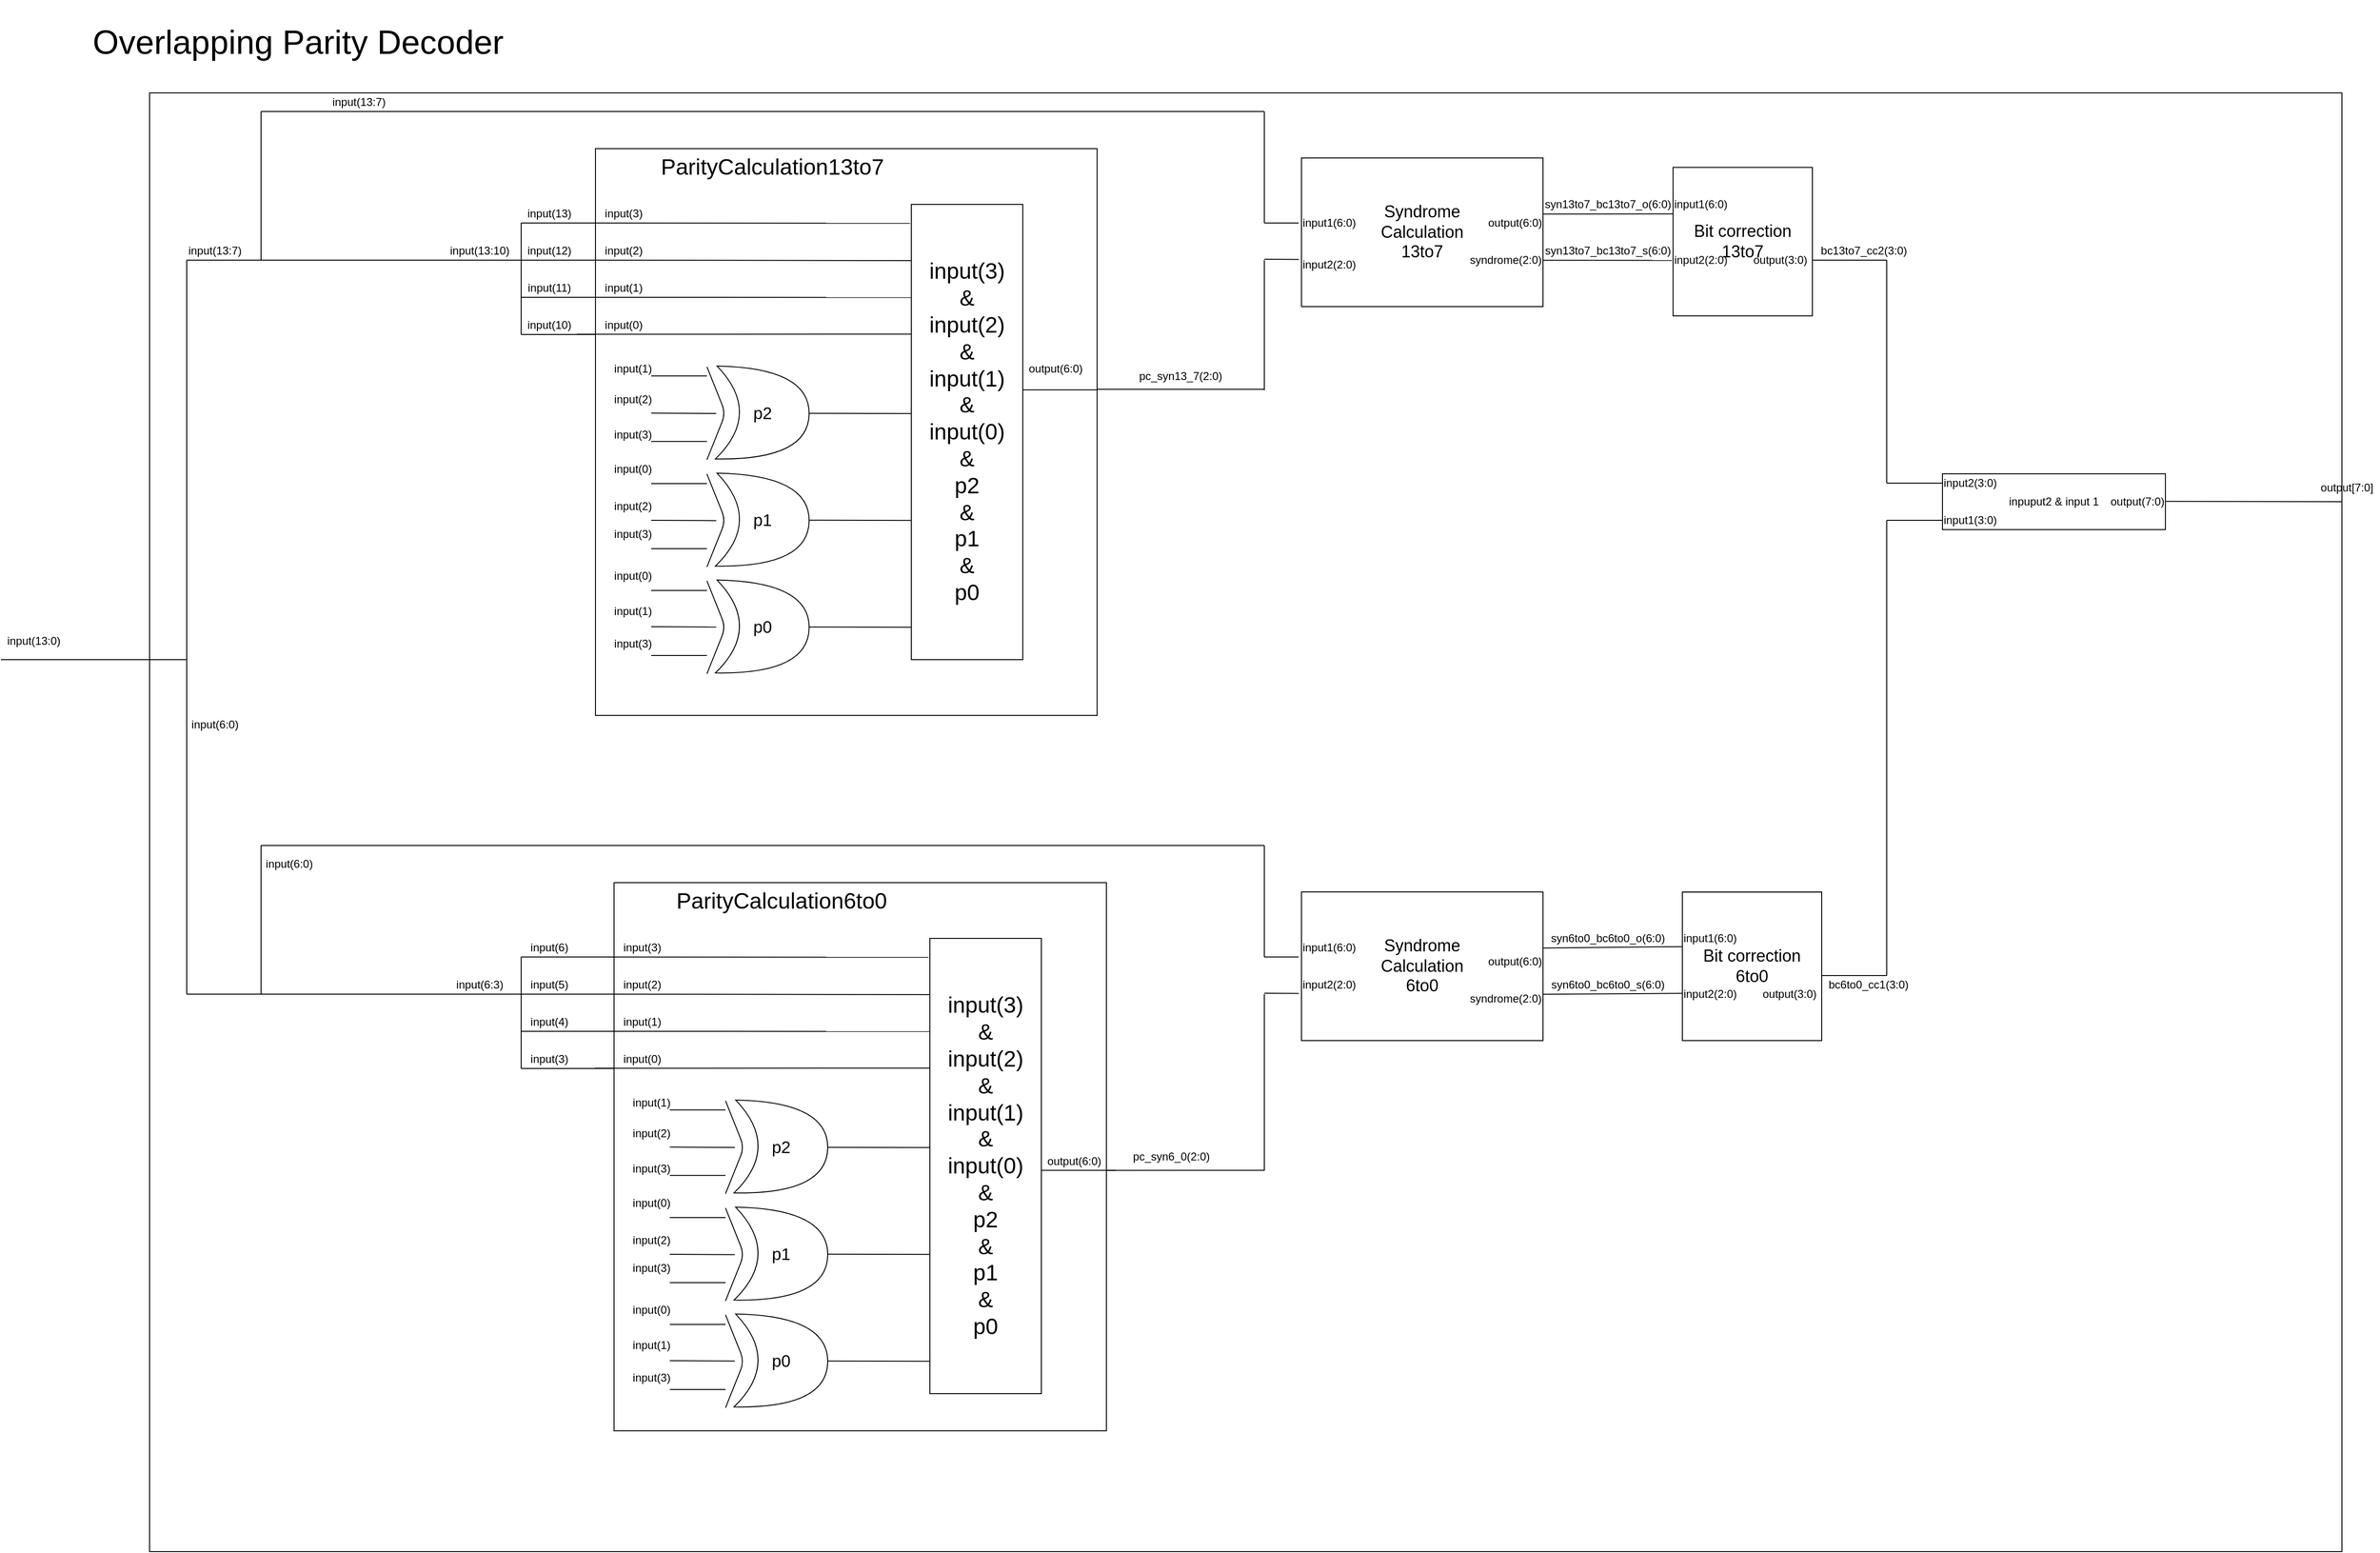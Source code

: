 <mxfile version="13.7.5" type="device"><diagram name="Page-1" id="7e0a89b8-554c-2b80-1dc8-d5c74ca68de4"><mxGraphModel dx="1703" dy="1545" grid="1" gridSize="10" guides="1" tooltips="1" connect="1" arrows="1" fold="1" page="1" pageScale="1" pageWidth="1100" pageHeight="850" background="#ffffff" math="0" shadow="0"><root><mxCell id="0"/><mxCell id="1" parent="0"/><mxCell id="H27oyDL9_3MH9nVda6CR-330" value="" style="rounded=0;whiteSpace=wrap;html=1;" vertex="1" parent="1"><mxGeometry x="200" y="-60" width="2360" height="1570" as="geometry"/></mxCell><mxCell id="H27oyDL9_3MH9nVda6CR-2" value="" style="endArrow=none;html=1;" edge="1" parent="1"><mxGeometry width="50" height="50" relative="1" as="geometry"><mxPoint x="40" y="550" as="sourcePoint"/><mxPoint x="240" y="550" as="targetPoint"/></mxGeometry></mxCell><mxCell id="H27oyDL9_3MH9nVda6CR-3" value="input(13:0)" style="text;html=1;align=center;verticalAlign=middle;resizable=0;points=[];autosize=1;" vertex="1" parent="1"><mxGeometry x="40" y="520" width="70" height="20" as="geometry"/></mxCell><mxCell id="H27oyDL9_3MH9nVda6CR-5" value="" style="endArrow=none;html=1;" edge="1" parent="1"><mxGeometry width="50" height="50" relative="1" as="geometry"><mxPoint x="240" y="910" as="sourcePoint"/><mxPoint x="240" y="120" as="targetPoint"/></mxGeometry></mxCell><mxCell id="H27oyDL9_3MH9nVda6CR-6" value="" style="endArrow=none;html=1;" edge="1" parent="1"><mxGeometry width="50" height="50" relative="1" as="geometry"><mxPoint x="240" y="120.0" as="sourcePoint"/><mxPoint x="490" y="120" as="targetPoint"/></mxGeometry></mxCell><mxCell id="H27oyDL9_3MH9nVda6CR-8" value="input(13:7)" style="text;html=1;align=center;verticalAlign=middle;resizable=0;points=[];autosize=1;" vertex="1" parent="1"><mxGeometry x="235" y="100" width="70" height="20" as="geometry"/></mxCell><mxCell id="H27oyDL9_3MH9nVda6CR-9" value="input(6:0)" style="text;html=1;align=center;verticalAlign=middle;resizable=0;points=[];autosize=1;" vertex="1" parent="1"><mxGeometry x="235" y="610" width="70" height="20" as="geometry"/></mxCell><mxCell id="H27oyDL9_3MH9nVda6CR-10" value="" style="endArrow=none;html=1;" edge="1" parent="1"><mxGeometry width="50" height="50" relative="1" as="geometry"><mxPoint x="490" y="120" as="sourcePoint"/><mxPoint x="600" y="120" as="targetPoint"/></mxGeometry></mxCell><mxCell id="H27oyDL9_3MH9nVda6CR-13" value="" style="endArrow=none;html=1;" edge="1" parent="1"><mxGeometry width="50" height="50" relative="1" as="geometry"><mxPoint x="320" y="120" as="sourcePoint"/><mxPoint x="320" y="-40" as="targetPoint"/></mxGeometry></mxCell><mxCell id="H27oyDL9_3MH9nVda6CR-17" value="input(13:10)" style="text;html=1;align=center;verticalAlign=middle;resizable=0;points=[];autosize=1;" vertex="1" parent="1"><mxGeometry x="515" y="100" width="80" height="20" as="geometry"/></mxCell><mxCell id="H27oyDL9_3MH9nVda6CR-65" value="" style="rounded=0;whiteSpace=wrap;html=1;" vertex="1" parent="1"><mxGeometry x="700" width="480" height="590" as="geometry"/></mxCell><mxCell id="H27oyDL9_3MH9nVda6CR-84" value="" style="endArrow=none;html=1;" edge="1" parent="1"><mxGeometry width="50" height="50" relative="1" as="geometry"><mxPoint x="600" y="200" as="sourcePoint"/><mxPoint x="1020" y="200" as="targetPoint"/></mxGeometry></mxCell><mxCell id="H27oyDL9_3MH9nVda6CR-85" value="" style="endArrow=none;html=1;" edge="1" parent="1"><mxGeometry width="50" height="50" relative="1" as="geometry"><mxPoint x="600" y="160" as="sourcePoint"/><mxPoint x="1020" y="160" as="targetPoint"/></mxGeometry></mxCell><mxCell id="H27oyDL9_3MH9nVda6CR-86" value="" style="endArrow=none;html=1;" edge="1" parent="1"><mxGeometry width="50" height="50" relative="1" as="geometry"><mxPoint x="600" y="120" as="sourcePoint"/><mxPoint x="1020" y="120" as="targetPoint"/></mxGeometry></mxCell><mxCell id="H27oyDL9_3MH9nVda6CR-87" value="" style="endArrow=none;html=1;" edge="1" parent="1"><mxGeometry width="50" height="50" relative="1" as="geometry"><mxPoint x="600" y="80" as="sourcePoint"/><mxPoint x="1020" y="80" as="targetPoint"/></mxGeometry></mxCell><mxCell id="H27oyDL9_3MH9nVda6CR-88" value="a2" style="text;html=1;align=center;verticalAlign=middle;resizable=0;points=[];autosize=1;" vertex="1" parent="1"><mxGeometry x="700" y="100" width="30" height="20" as="geometry"/></mxCell><mxCell id="H27oyDL9_3MH9nVda6CR-90" value="a0" style="text;html=1;align=center;verticalAlign=middle;resizable=0;points=[];autosize=1;" vertex="1" parent="1"><mxGeometry x="700" y="180" width="30" height="20" as="geometry"/></mxCell><mxCell id="H27oyDL9_3MH9nVda6CR-100" value="&lt;font style=&quot;font-size: 24px&quot;&gt;a3&lt;br&gt;&amp;amp;&lt;br&gt;a2&lt;br&gt;&amp;amp;&lt;br&gt;a1&lt;br&gt;&amp;amp;&lt;br&gt;a0&lt;br&gt;&amp;amp;&lt;br&gt;p2&lt;br&gt;&amp;amp;&lt;br&gt;p1&lt;br&gt;&amp;amp;&lt;br&gt;p0&lt;/font&gt;" style="rounded=0;whiteSpace=wrap;html=1;" vertex="1" parent="1"><mxGeometry x="1020" y="60" width="120" height="490" as="geometry"/></mxCell><mxCell id="H27oyDL9_3MH9nVda6CR-101" value="a3" style="text;html=1;align=center;verticalAlign=middle;resizable=0;points=[];autosize=1;" vertex="1" parent="1"><mxGeometry x="700" y="60" width="30" height="20" as="geometry"/></mxCell><mxCell id="H27oyDL9_3MH9nVda6CR-102" value="&lt;font style=&quot;font-size: 24px&quot;&gt;ParityCalculation&lt;/font&gt;" style="text;html=1;align=center;verticalAlign=middle;resizable=0;points=[];autosize=1;" vertex="1" parent="1"><mxGeometry x="700" y="10" width="200" height="20" as="geometry"/></mxCell><mxCell id="H27oyDL9_3MH9nVda6CR-103" value="" style="endArrow=none;html=1;" edge="1" parent="1"><mxGeometry width="50" height="50" relative="1" as="geometry"><mxPoint x="600" y="200" as="sourcePoint"/><mxPoint x="600" y="80" as="targetPoint"/></mxGeometry></mxCell><mxCell id="H27oyDL9_3MH9nVda6CR-104" value="a1" style="text;html=1;align=center;verticalAlign=middle;resizable=0;points=[];autosize=1;" vertex="1" parent="1"><mxGeometry x="700" y="140" width="30" height="20" as="geometry"/></mxCell><mxCell id="H27oyDL9_3MH9nVda6CR-105" value="&lt;span style=&quot;color: rgba(0 , 0 , 0 , 0) ; font-family: monospace ; font-size: 0px&quot;&gt;%3CmxGraphModel%3E%3Croot%3E%3CmxCell%20id%3D%220%22%2F%3E%3CmxCell%20id%3D%221%22%20parent%3D%220%22%2F%3E%3CmxCell%20id%3D%222%22%20value%3D%22input1%5B3%3A0%5D%22%20style%3D%22text%3Bhtml%3D1%3Balign%3Dcenter%3BverticalAlign%3Dmiddle%3Bresizable%3D0%3Bpoints%3D%5B%5D%3Bautosize%3D1%3B%22%20vertex%3D%221%22%20parent%3D%221%22%3E%3CmxGeometry%20x%3D%22520%22%20y%3D%22100%22%20width%3D%2270%22%20height%3D%2220%22%20as%3D%22geometry%22%2F%3E%3C%2FmxCell%3E%3C%2Froot%3E%3C%2FmxGraphModel%3E&lt;/span&gt;" style="text;html=1;align=center;verticalAlign=middle;resizable=0;points=[];autosize=1;" vertex="1" parent="1"><mxGeometry x="620" y="60" width="20" height="20" as="geometry"/></mxCell><mxCell id="H27oyDL9_3MH9nVda6CR-106" value="input(13)" style="text;html=1;align=center;verticalAlign=middle;resizable=0;points=[];autosize=1;" vertex="1" parent="1"><mxGeometry x="600" y="60" width="60" height="20" as="geometry"/></mxCell><mxCell id="H27oyDL9_3MH9nVda6CR-110" value="input(11)" style="text;html=1;align=center;verticalAlign=middle;resizable=0;points=[];autosize=1;" vertex="1" parent="1"><mxGeometry x="600" y="140" width="60" height="20" as="geometry"/></mxCell><mxCell id="H27oyDL9_3MH9nVda6CR-111" value="input(10)" style="text;html=1;align=center;verticalAlign=middle;resizable=0;points=[];autosize=1;" vertex="1" parent="1"><mxGeometry x="600" y="180" width="60" height="20" as="geometry"/></mxCell><mxCell id="H27oyDL9_3MH9nVda6CR-112" value="" style="endArrow=none;html=1;" edge="1" parent="1"><mxGeometry width="50" height="50" relative="1" as="geometry"><mxPoint x="1180" y="259.06" as="sourcePoint"/><mxPoint x="1400" y="259" as="targetPoint"/></mxGeometry></mxCell><mxCell id="H27oyDL9_3MH9nVda6CR-113" value="" style="endArrow=none;html=1;" edge="1" parent="1"><mxGeometry width="50" height="50" relative="1" as="geometry"><mxPoint x="320" y="-40.0" as="sourcePoint"/><mxPoint x="1400" y="-40" as="targetPoint"/></mxGeometry></mxCell><mxCell id="H27oyDL9_3MH9nVda6CR-114" value="" style="endArrow=none;html=1;" edge="1" parent="1"><mxGeometry width="50" height="50" relative="1" as="geometry"><mxPoint x="1400" y="80" as="sourcePoint"/><mxPoint x="1400" y="-40" as="targetPoint"/></mxGeometry></mxCell><mxCell id="H27oyDL9_3MH9nVda6CR-115" value="" style="endArrow=none;html=1;" edge="1" parent="1"><mxGeometry width="50" height="50" relative="1" as="geometry"><mxPoint x="1400" y="260" as="sourcePoint"/><mxPoint x="1400" y="120" as="targetPoint"/></mxGeometry></mxCell><mxCell id="H27oyDL9_3MH9nVda6CR-117" value="&lt;font style=&quot;font-size: 18px&quot;&gt;Syndrome&lt;br&gt;Calculation&lt;br&gt;13to7&lt;br&gt;&lt;/font&gt;" style="rounded=0;whiteSpace=wrap;html=1;" vertex="1" parent="1"><mxGeometry x="1440" y="10" width="260" height="160" as="geometry"/></mxCell><mxCell id="H27oyDL9_3MH9nVda6CR-118" value="input1(6:0)" style="text;html=1;strokeColor=none;fillColor=none;align=center;verticalAlign=middle;whiteSpace=wrap;rounded=0;" vertex="1" parent="1"><mxGeometry x="1450" y="70" width="40" height="20" as="geometry"/></mxCell><mxCell id="H27oyDL9_3MH9nVda6CR-119" value="input2(2:0)" style="text;html=1;strokeColor=none;fillColor=none;align=center;verticalAlign=middle;whiteSpace=wrap;rounded=0;" vertex="1" parent="1"><mxGeometry x="1450" y="115" width="40" height="20" as="geometry"/></mxCell><mxCell id="H27oyDL9_3MH9nVda6CR-120" value="syndrome(2:0)" style="text;html=1;strokeColor=none;fillColor=none;align=center;verticalAlign=middle;whiteSpace=wrap;rounded=0;" vertex="1" parent="1"><mxGeometry x="1640" y="110.17" width="40" height="20" as="geometry"/></mxCell><mxCell id="H27oyDL9_3MH9nVda6CR-121" value="output(6:0)" style="text;html=1;strokeColor=none;fillColor=none;align=center;verticalAlign=middle;whiteSpace=wrap;rounded=0;" vertex="1" parent="1"><mxGeometry x="1650" y="70.17" width="40" height="20" as="geometry"/></mxCell><mxCell id="H27oyDL9_3MH9nVda6CR-122" value="" style="endArrow=none;html=1;entryX=0;entryY=0.313;entryDx=0;entryDy=0;entryPerimeter=0;" edge="1" parent="1" target="H27oyDL9_3MH9nVda6CR-124"><mxGeometry width="50" height="50" relative="1" as="geometry"><mxPoint x="1700" y="70.34" as="sourcePoint"/><mxPoint x="1810" y="70.17" as="targetPoint"/></mxGeometry></mxCell><mxCell id="H27oyDL9_3MH9nVda6CR-123" value="" style="endArrow=none;html=1;entryX=-0.007;entryY=0.626;entryDx=0;entryDy=0;entryPerimeter=0;" edge="1" parent="1" target="H27oyDL9_3MH9nVda6CR-124"><mxGeometry width="50" height="50" relative="1" as="geometry"><mxPoint x="1700" y="120.1" as="sourcePoint"/><mxPoint x="1810" y="119.93" as="targetPoint"/></mxGeometry></mxCell><mxCell id="H27oyDL9_3MH9nVda6CR-124" value="&lt;font style=&quot;font-size: 18px&quot;&gt;Bit correction&lt;br&gt;&lt;/font&gt;&lt;span style=&quot;font-size: 18px&quot;&gt;13to7&lt;/span&gt;" style="rounded=0;whiteSpace=wrap;html=1;" vertex="1" parent="1"><mxGeometry x="1840" y="20.17" width="150" height="159.83" as="geometry"/></mxCell><mxCell id="H27oyDL9_3MH9nVda6CR-125" value="" style="endArrow=none;html=1;" edge="1" parent="1"><mxGeometry width="50" height="50" relative="1" as="geometry"><mxPoint x="1990" y="120" as="sourcePoint"/><mxPoint x="2070" y="120.0" as="targetPoint"/></mxGeometry></mxCell><mxCell id="H27oyDL9_3MH9nVda6CR-126" value="" style="endArrow=none;html=1;" edge="1" parent="1"><mxGeometry width="50" height="50" relative="1" as="geometry"><mxPoint x="2070" y="360" as="sourcePoint"/><mxPoint x="2070" y="120" as="targetPoint"/></mxGeometry></mxCell><mxCell id="H27oyDL9_3MH9nVda6CR-127" value="" style="endArrow=none;html=1;" edge="1" parent="1"><mxGeometry width="50" height="50" relative="1" as="geometry"><mxPoint x="2070" y="360" as="sourcePoint"/><mxPoint x="2130" y="360" as="targetPoint"/></mxGeometry></mxCell><mxCell id="H27oyDL9_3MH9nVda6CR-128" value="" style="endArrow=none;html=1;" edge="1" parent="1"><mxGeometry width="50" height="50" relative="1" as="geometry"><mxPoint x="2070" y="400" as="sourcePoint"/><mxPoint x="2130" y="400" as="targetPoint"/></mxGeometry></mxCell><mxCell id="H27oyDL9_3MH9nVda6CR-129" value="bc13to7_cc2(3:0)" style="text;html=1;align=center;verticalAlign=middle;resizable=0;points=[];autosize=1;" vertex="1" parent="1"><mxGeometry x="1990" y="100" width="110" height="20" as="geometry"/></mxCell><mxCell id="H27oyDL9_3MH9nVda6CR-130" value="inpuput2 &amp;amp; input 1" style="rounded=0;whiteSpace=wrap;html=1;" vertex="1" parent="1"><mxGeometry x="2130" y="350" width="240" height="60" as="geometry"/></mxCell><mxCell id="H27oyDL9_3MH9nVda6CR-131" value="input2(3:0)" style="text;html=1;strokeColor=none;fillColor=none;align=center;verticalAlign=middle;whiteSpace=wrap;rounded=0;" vertex="1" parent="1"><mxGeometry x="2140" y="350" width="40" height="20" as="geometry"/></mxCell><mxCell id="H27oyDL9_3MH9nVda6CR-132" value="input1(3:0)" style="text;html=1;strokeColor=none;fillColor=none;align=center;verticalAlign=middle;whiteSpace=wrap;rounded=0;" vertex="1" parent="1"><mxGeometry x="2140" y="390" width="40" height="20" as="geometry"/></mxCell><mxCell id="H27oyDL9_3MH9nVda6CR-133" value="" style="endArrow=none;html=1;" edge="1" parent="1"><mxGeometry width="50" height="50" relative="1" as="geometry"><mxPoint x="2370" y="379.58" as="sourcePoint"/><mxPoint x="2560" y="380" as="targetPoint"/></mxGeometry></mxCell><mxCell id="H27oyDL9_3MH9nVda6CR-134" value="output(7:0)" style="text;html=1;strokeColor=none;fillColor=none;align=center;verticalAlign=middle;whiteSpace=wrap;rounded=0;" vertex="1" parent="1"><mxGeometry x="2320" y="370" width="40" height="20" as="geometry"/></mxCell><mxCell id="H27oyDL9_3MH9nVda6CR-135" value="output[7:0]" style="text;html=1;align=center;verticalAlign=middle;resizable=0;points=[];autosize=1;" vertex="1" parent="1"><mxGeometry x="2530" y="355" width="70" height="20" as="geometry"/></mxCell><mxCell id="H27oyDL9_3MH9nVda6CR-136" value="" style="endArrow=none;html=1;entryX=-0.01;entryY=0.683;entryDx=0;entryDy=0;entryPerimeter=0;" edge="1" parent="1" target="H27oyDL9_3MH9nVda6CR-117"><mxGeometry width="50" height="50" relative="1" as="geometry"><mxPoint x="1400" y="119" as="sourcePoint"/><mxPoint x="1450" y="80.17" as="targetPoint"/></mxGeometry></mxCell><mxCell id="H27oyDL9_3MH9nVda6CR-137" value="" style="endArrow=none;html=1;" edge="1" parent="1"><mxGeometry width="50" height="50" relative="1" as="geometry"><mxPoint x="1400" y="80" as="sourcePoint"/><mxPoint x="1437" y="80" as="targetPoint"/></mxGeometry></mxCell><mxCell id="H27oyDL9_3MH9nVda6CR-205" value="" style="endArrow=none;html=1;" edge="1" parent="1"><mxGeometry width="50" height="50" relative="1" as="geometry"><mxPoint x="490" y="910" as="sourcePoint"/><mxPoint x="600" y="910" as="targetPoint"/></mxGeometry></mxCell><mxCell id="H27oyDL9_3MH9nVda6CR-208" value="" style="endArrow=none;html=1;" edge="1" parent="1"><mxGeometry width="50" height="50" relative="1" as="geometry"><mxPoint x="320" y="910" as="sourcePoint"/><mxPoint x="320" y="750" as="targetPoint"/></mxGeometry></mxCell><mxCell id="H27oyDL9_3MH9nVda6CR-209" value="input(6:3)" style="text;html=1;align=center;verticalAlign=middle;resizable=0;points=[];autosize=1;" vertex="1" parent="1"><mxGeometry x="520" y="890" width="70" height="20" as="geometry"/></mxCell><mxCell id="H27oyDL9_3MH9nVda6CR-211" value="" style="rounded=0;whiteSpace=wrap;html=1;" vertex="1" parent="1"><mxGeometry x="700" y="790" width="480" height="590" as="geometry"/></mxCell><mxCell id="H27oyDL9_3MH9nVda6CR-212" value="&lt;font style=&quot;font-size: 18px&quot;&gt;p2&lt;/font&gt;" style="shape=xor;whiteSpace=wrap;html=1;rotation=1;" vertex="1" parent="1"><mxGeometry x="810" y="999.65" width="100" height="100" as="geometry"/></mxCell><mxCell id="H27oyDL9_3MH9nVda6CR-213" value="" style="endArrow=none;html=1;" edge="1" parent="1"><mxGeometry width="50" height="50" relative="1" as="geometry"><mxPoint x="800" y="1099.65" as="sourcePoint"/><mxPoint x="800" y="999.65" as="targetPoint"/><Array as="points"><mxPoint x="820" y="1049.65"/></Array></mxGeometry></mxCell><mxCell id="H27oyDL9_3MH9nVda6CR-214" value="" style="endArrow=none;html=1;" edge="1" parent="1"><mxGeometry width="50" height="50" relative="1" as="geometry"><mxPoint x="740" y="1009.51" as="sourcePoint"/><mxPoint x="800" y="1009.51" as="targetPoint"/></mxGeometry></mxCell><mxCell id="H27oyDL9_3MH9nVda6CR-215" value="" style="endArrow=none;html=1;" edge="1" parent="1"><mxGeometry width="50" height="50" relative="1" as="geometry"><mxPoint x="740" y="1049.47" as="sourcePoint"/><mxPoint x="810" y="1049.83" as="targetPoint"/></mxGeometry></mxCell><mxCell id="H27oyDL9_3MH9nVda6CR-216" value="" style="endArrow=none;html=1;" edge="1" parent="1"><mxGeometry width="50" height="50" relative="1" as="geometry"><mxPoint x="740" y="1080" as="sourcePoint"/><mxPoint x="800" y="1080" as="targetPoint"/></mxGeometry></mxCell><mxCell id="H27oyDL9_3MH9nVda6CR-217" value="&lt;font style=&quot;font-size: 18px&quot;&gt;p1&lt;/font&gt;" style="shape=xor;whiteSpace=wrap;html=1;rotation=1;" vertex="1" parent="1"><mxGeometry x="810" y="1115" width="100" height="100" as="geometry"/></mxCell><mxCell id="H27oyDL9_3MH9nVda6CR-218" value="" style="endArrow=none;html=1;" edge="1" parent="1"><mxGeometry width="50" height="50" relative="1" as="geometry"><mxPoint x="800" y="1215" as="sourcePoint"/><mxPoint x="800" y="1115" as="targetPoint"/><Array as="points"><mxPoint x="820" y="1165"/></Array></mxGeometry></mxCell><mxCell id="H27oyDL9_3MH9nVda6CR-219" value="" style="endArrow=none;html=1;" edge="1" parent="1"><mxGeometry width="50" height="50" relative="1" as="geometry"><mxPoint x="740" y="1125.35" as="sourcePoint"/><mxPoint x="800" y="1125.35" as="targetPoint"/></mxGeometry></mxCell><mxCell id="H27oyDL9_3MH9nVda6CR-220" value="" style="endArrow=none;html=1;" edge="1" parent="1"><mxGeometry width="50" height="50" relative="1" as="geometry"><mxPoint x="740" y="1164.82" as="sourcePoint"/><mxPoint x="810" y="1165.18" as="targetPoint"/></mxGeometry></mxCell><mxCell id="H27oyDL9_3MH9nVda6CR-221" value="" style="endArrow=none;html=1;" edge="1" parent="1"><mxGeometry width="50" height="50" relative="1" as="geometry"><mxPoint x="740" y="1195.35" as="sourcePoint"/><mxPoint x="800" y="1195.35" as="targetPoint"/></mxGeometry></mxCell><mxCell id="H27oyDL9_3MH9nVda6CR-222" value="&lt;font style=&quot;font-size: 18px&quot;&gt;p0&lt;/font&gt;" style="shape=xor;whiteSpace=wrap;html=1;rotation=1;" vertex="1" parent="1"><mxGeometry x="810" y="1230" width="100" height="100" as="geometry"/></mxCell><mxCell id="H27oyDL9_3MH9nVda6CR-223" value="" style="endArrow=none;html=1;" edge="1" parent="1"><mxGeometry width="50" height="50" relative="1" as="geometry"><mxPoint x="800" y="1330" as="sourcePoint"/><mxPoint x="800" y="1230" as="targetPoint"/><Array as="points"><mxPoint x="820" y="1280"/></Array></mxGeometry></mxCell><mxCell id="H27oyDL9_3MH9nVda6CR-224" value="" style="endArrow=none;html=1;" edge="1" parent="1"><mxGeometry width="50" height="50" relative="1" as="geometry"><mxPoint x="740" y="1240.35" as="sourcePoint"/><mxPoint x="800" y="1240.35" as="targetPoint"/></mxGeometry></mxCell><mxCell id="H27oyDL9_3MH9nVda6CR-225" value="" style="endArrow=none;html=1;" edge="1" parent="1"><mxGeometry width="50" height="50" relative="1" as="geometry"><mxPoint x="740" y="1279.35" as="sourcePoint"/><mxPoint x="810" y="1279.71" as="targetPoint"/></mxGeometry></mxCell><mxCell id="H27oyDL9_3MH9nVda6CR-226" value="" style="endArrow=none;html=1;" edge="1" parent="1"><mxGeometry width="50" height="50" relative="1" as="geometry"><mxPoint x="740" y="1310.35" as="sourcePoint"/><mxPoint x="800" y="1310.35" as="targetPoint"/></mxGeometry></mxCell><mxCell id="H27oyDL9_3MH9nVda6CR-227" value="" style="endArrow=none;html=1;" edge="1" parent="1"><mxGeometry width="50" height="50" relative="1" as="geometry"><mxPoint x="910" y="1049.65" as="sourcePoint"/><mxPoint x="1020" y="1050" as="targetPoint"/></mxGeometry></mxCell><mxCell id="H27oyDL9_3MH9nVda6CR-228" value="" style="endArrow=none;html=1;" edge="1" parent="1"><mxGeometry width="50" height="50" relative="1" as="geometry"><mxPoint x="910" y="1164.66" as="sourcePoint"/><mxPoint x="1020" y="1165.01" as="targetPoint"/></mxGeometry></mxCell><mxCell id="H27oyDL9_3MH9nVda6CR-229" value="" style="endArrow=none;html=1;" edge="1" parent="1"><mxGeometry width="50" height="50" relative="1" as="geometry"><mxPoint x="910" y="1279.66" as="sourcePoint"/><mxPoint x="1020" y="1280.01" as="targetPoint"/></mxGeometry></mxCell><mxCell id="H27oyDL9_3MH9nVda6CR-230" value="" style="endArrow=none;html=1;" edge="1" parent="1"><mxGeometry width="50" height="50" relative="1" as="geometry"><mxPoint x="600" y="990" as="sourcePoint"/><mxPoint x="1020" y="990" as="targetPoint"/></mxGeometry></mxCell><mxCell id="H27oyDL9_3MH9nVda6CR-231" value="" style="endArrow=none;html=1;" edge="1" parent="1"><mxGeometry width="50" height="50" relative="1" as="geometry"><mxPoint x="600" y="950" as="sourcePoint"/><mxPoint x="1020" y="950" as="targetPoint"/></mxGeometry></mxCell><mxCell id="H27oyDL9_3MH9nVda6CR-232" value="" style="endArrow=none;html=1;" edge="1" parent="1"><mxGeometry width="50" height="50" relative="1" as="geometry"><mxPoint x="600" y="910" as="sourcePoint"/><mxPoint x="1020" y="910" as="targetPoint"/></mxGeometry></mxCell><mxCell id="H27oyDL9_3MH9nVda6CR-233" value="" style="endArrow=none;html=1;" edge="1" parent="1"><mxGeometry width="50" height="50" relative="1" as="geometry"><mxPoint x="600" y="870" as="sourcePoint"/><mxPoint x="1020" y="870" as="targetPoint"/></mxGeometry></mxCell><mxCell id="H27oyDL9_3MH9nVda6CR-234" value="a2" style="text;html=1;align=center;verticalAlign=middle;resizable=0;points=[];autosize=1;" vertex="1" parent="1"><mxGeometry x="700" y="890" width="30" height="20" as="geometry"/></mxCell><mxCell id="H27oyDL9_3MH9nVda6CR-235" value="a0" style="text;html=1;align=center;verticalAlign=middle;resizable=0;points=[];autosize=1;" vertex="1" parent="1"><mxGeometry x="700" y="970" width="30" height="20" as="geometry"/></mxCell><mxCell id="H27oyDL9_3MH9nVda6CR-236" value="a1" style="text;html=1;align=center;verticalAlign=middle;resizable=0;points=[];autosize=1;" vertex="1" parent="1"><mxGeometry x="700" y="999.65" width="30" height="20" as="geometry"/></mxCell><mxCell id="H27oyDL9_3MH9nVda6CR-245" value="&lt;font style=&quot;font-size: 24px&quot;&gt;a3&lt;br&gt;&amp;amp;&lt;br&gt;a2&lt;br&gt;&amp;amp;&lt;br&gt;a1&lt;br&gt;&amp;amp;&lt;br&gt;a0&lt;br&gt;&amp;amp;&lt;br&gt;p2&lt;br&gt;&amp;amp;&lt;br&gt;p1&lt;br&gt;&amp;amp;&lt;br&gt;p0&lt;/font&gt;" style="rounded=0;whiteSpace=wrap;html=1;" vertex="1" parent="1"><mxGeometry x="1020" y="850" width="120" height="490" as="geometry"/></mxCell><mxCell id="H27oyDL9_3MH9nVda6CR-246" value="a3" style="text;html=1;align=center;verticalAlign=middle;resizable=0;points=[];autosize=1;" vertex="1" parent="1"><mxGeometry x="700" y="850" width="30" height="20" as="geometry"/></mxCell><mxCell id="H27oyDL9_3MH9nVda6CR-247" value="&lt;font style=&quot;font-size: 24px&quot;&gt;ParityCalculation&lt;/font&gt;" style="text;html=1;align=center;verticalAlign=middle;resizable=0;points=[];autosize=1;" vertex="1" parent="1"><mxGeometry x="700" y="800" width="200" height="20" as="geometry"/></mxCell><mxCell id="H27oyDL9_3MH9nVda6CR-248" value="" style="endArrow=none;html=1;" edge="1" parent="1"><mxGeometry width="50" height="50" relative="1" as="geometry"><mxPoint x="600" y="990" as="sourcePoint"/><mxPoint x="600" y="870" as="targetPoint"/></mxGeometry></mxCell><mxCell id="H27oyDL9_3MH9nVda6CR-249" value="a1" style="text;html=1;align=center;verticalAlign=middle;resizable=0;points=[];autosize=1;" vertex="1" parent="1"><mxGeometry x="700" y="930" width="30" height="20" as="geometry"/></mxCell><mxCell id="H27oyDL9_3MH9nVda6CR-250" value="&lt;span style=&quot;color: rgba(0 , 0 , 0 , 0) ; font-family: monospace ; font-size: 0px&quot;&gt;%3CmxGraphModel%3E%3Croot%3E%3CmxCell%20id%3D%220%22%2F%3E%3CmxCell%20id%3D%221%22%20parent%3D%220%22%2F%3E%3CmxCell%20id%3D%222%22%20value%3D%22input1%5B3%3A0%5D%22%20style%3D%22text%3Bhtml%3D1%3Balign%3Dcenter%3BverticalAlign%3Dmiddle%3Bresizable%3D0%3Bpoints%3D%5B%5D%3Bautosize%3D1%3B%22%20vertex%3D%221%22%20parent%3D%221%22%3E%3CmxGeometry%20x%3D%22520%22%20y%3D%22100%22%20width%3D%2270%22%20height%3D%2220%22%20as%3D%22geometry%22%2F%3E%3C%2FmxCell%3E%3C%2Froot%3E%3C%2FmxGraphModel%3E&lt;/span&gt;" style="text;html=1;align=center;verticalAlign=middle;resizable=0;points=[];autosize=1;" vertex="1" parent="1"><mxGeometry x="620" y="850" width="20" height="20" as="geometry"/></mxCell><mxCell id="H27oyDL9_3MH9nVda6CR-251" value="input(6)" style="text;html=1;align=center;verticalAlign=middle;resizable=0;points=[];autosize=1;" vertex="1" parent="1"><mxGeometry x="600" y="850" width="60" height="20" as="geometry"/></mxCell><mxCell id="H27oyDL9_3MH9nVda6CR-255" value="" style="endArrow=none;html=1;" edge="1" parent="1"><mxGeometry width="50" height="50" relative="1" as="geometry"><mxPoint x="1180" y="1099.71" as="sourcePoint"/><mxPoint x="1400" y="1099.65" as="targetPoint"/></mxGeometry></mxCell><mxCell id="H27oyDL9_3MH9nVda6CR-256" value="" style="endArrow=none;html=1;" edge="1" parent="1"><mxGeometry width="50" height="50" relative="1" as="geometry"><mxPoint x="320" y="750" as="sourcePoint"/><mxPoint x="1400" y="750" as="targetPoint"/></mxGeometry></mxCell><mxCell id="H27oyDL9_3MH9nVda6CR-257" value="" style="endArrow=none;html=1;" edge="1" parent="1"><mxGeometry width="50" height="50" relative="1" as="geometry"><mxPoint x="1400" y="870" as="sourcePoint"/><mxPoint x="1400" y="750" as="targetPoint"/></mxGeometry></mxCell><mxCell id="H27oyDL9_3MH9nVda6CR-258" value="" style="endArrow=none;html=1;" edge="1" parent="1"><mxGeometry width="50" height="50" relative="1" as="geometry"><mxPoint x="1400" y="1100" as="sourcePoint"/><mxPoint x="1400" y="910" as="targetPoint"/></mxGeometry></mxCell><mxCell id="H27oyDL9_3MH9nVda6CR-259" value="&lt;font style=&quot;font-size: 18px&quot;&gt;Syndrome&lt;br&gt;Calculation&lt;/font&gt;" style="rounded=0;whiteSpace=wrap;html=1;" vertex="1" parent="1"><mxGeometry x="1440" y="800" width="260" height="160" as="geometry"/></mxCell><mxCell id="H27oyDL9_3MH9nVda6CR-260" value="input1[6:0]" style="text;html=1;strokeColor=none;fillColor=none;align=center;verticalAlign=middle;whiteSpace=wrap;rounded=0;" vertex="1" parent="1"><mxGeometry x="1450" y="860" width="40" height="20" as="geometry"/></mxCell><mxCell id="H27oyDL9_3MH9nVda6CR-261" value="input2[2:0]" style="text;html=1;strokeColor=none;fillColor=none;align=center;verticalAlign=middle;whiteSpace=wrap;rounded=0;" vertex="1" parent="1"><mxGeometry x="1450" y="905" width="40" height="20" as="geometry"/></mxCell><mxCell id="H27oyDL9_3MH9nVda6CR-262" value="syndrome[2:0]" style="text;html=1;strokeColor=none;fillColor=none;align=center;verticalAlign=middle;whiteSpace=wrap;rounded=0;" vertex="1" parent="1"><mxGeometry x="1640" y="900.17" width="40" height="20" as="geometry"/></mxCell><mxCell id="H27oyDL9_3MH9nVda6CR-263" value="output[6:0]" style="text;html=1;strokeColor=none;fillColor=none;align=center;verticalAlign=middle;whiteSpace=wrap;rounded=0;" vertex="1" parent="1"><mxGeometry x="1650" y="860.17" width="40" height="20" as="geometry"/></mxCell><mxCell id="H27oyDL9_3MH9nVda6CR-264" value="" style="endArrow=none;html=1;entryX=0.008;entryY=0.367;entryDx=0;entryDy=0;entryPerimeter=0;" edge="1" parent="1" target="H27oyDL9_3MH9nVda6CR-266"><mxGeometry width="50" height="50" relative="1" as="geometry"><mxPoint x="1700" y="860.34" as="sourcePoint"/><mxPoint x="1810" y="860.17" as="targetPoint"/></mxGeometry></mxCell><mxCell id="H27oyDL9_3MH9nVda6CR-265" value="" style="endArrow=none;html=1;entryX=0.009;entryY=0.682;entryDx=0;entryDy=0;entryPerimeter=0;" edge="1" parent="1" target="H27oyDL9_3MH9nVda6CR-266"><mxGeometry width="50" height="50" relative="1" as="geometry"><mxPoint x="1700" y="910.1" as="sourcePoint"/><mxPoint x="1810" y="909.93" as="targetPoint"/></mxGeometry></mxCell><mxCell id="H27oyDL9_3MH9nVda6CR-266" value="&lt;font style=&quot;font-size: 18px&quot;&gt;Bit correction&lt;/font&gt;" style="rounded=0;whiteSpace=wrap;html=1;" vertex="1" parent="1"><mxGeometry x="1850" y="800.17" width="150" height="159.83" as="geometry"/></mxCell><mxCell id="H27oyDL9_3MH9nVda6CR-268" value="" style="endArrow=none;html=1;entryX=-0.01;entryY=0.683;entryDx=0;entryDy=0;entryPerimeter=0;" edge="1" parent="1" target="H27oyDL9_3MH9nVda6CR-259"><mxGeometry width="50" height="50" relative="1" as="geometry"><mxPoint x="1400" y="909" as="sourcePoint"/><mxPoint x="1450" y="870.17" as="targetPoint"/></mxGeometry></mxCell><mxCell id="H27oyDL9_3MH9nVda6CR-269" value="" style="endArrow=none;html=1;" edge="1" parent="1"><mxGeometry width="50" height="50" relative="1" as="geometry"><mxPoint x="1400" y="870" as="sourcePoint"/><mxPoint x="1437" y="870" as="targetPoint"/></mxGeometry></mxCell><mxCell id="H27oyDL9_3MH9nVda6CR-270" value="" style="endArrow=none;html=1;" edge="1" parent="1"><mxGeometry width="50" height="50" relative="1" as="geometry"><mxPoint x="240" y="910" as="sourcePoint"/><mxPoint x="495" y="910" as="targetPoint"/></mxGeometry></mxCell><mxCell id="H27oyDL9_3MH9nVda6CR-272" value="input(6:0)" style="text;html=1;align=center;verticalAlign=middle;resizable=0;points=[];autosize=1;" vertex="1" parent="1"><mxGeometry x="315" y="760" width="70" height="20" as="geometry"/></mxCell><mxCell id="H27oyDL9_3MH9nVda6CR-273" value="&lt;span style=&quot;font-size: 18px&quot;&gt;p2&lt;/span&gt;" style="shape=xor;whiteSpace=wrap;html=1;rotation=1;" vertex="1" parent="1"><mxGeometry x="810" y="999.65" width="100" height="100" as="geometry"/></mxCell><mxCell id="H27oyDL9_3MH9nVda6CR-274" value="" style="endArrow=none;html=1;" edge="1" parent="1"><mxGeometry width="50" height="50" relative="1" as="geometry"><mxPoint x="800" y="1099.65" as="sourcePoint"/><mxPoint x="800" y="999.65" as="targetPoint"/><Array as="points"><mxPoint x="820" y="1049.65"/></Array></mxGeometry></mxCell><mxCell id="H27oyDL9_3MH9nVda6CR-275" value="" style="endArrow=none;html=1;" edge="1" parent="1"><mxGeometry width="50" height="50" relative="1" as="geometry"><mxPoint x="740" y="1009.51" as="sourcePoint"/><mxPoint x="800" y="1009.51" as="targetPoint"/></mxGeometry></mxCell><mxCell id="H27oyDL9_3MH9nVda6CR-276" value="" style="endArrow=none;html=1;" edge="1" parent="1"><mxGeometry width="50" height="50" relative="1" as="geometry"><mxPoint x="740" y="1049.47" as="sourcePoint"/><mxPoint x="810" y="1049.83" as="targetPoint"/></mxGeometry></mxCell><mxCell id="H27oyDL9_3MH9nVda6CR-277" value="" style="endArrow=none;html=1;" edge="1" parent="1"><mxGeometry width="50" height="50" relative="1" as="geometry"><mxPoint x="740" y="1080" as="sourcePoint"/><mxPoint x="800" y="1080" as="targetPoint"/></mxGeometry></mxCell><mxCell id="H27oyDL9_3MH9nVda6CR-278" value="&lt;span style=&quot;font-size: 18px&quot;&gt;p1&lt;/span&gt;" style="shape=xor;whiteSpace=wrap;html=1;rotation=1;" vertex="1" parent="1"><mxGeometry x="810" y="1115" width="100" height="100" as="geometry"/></mxCell><mxCell id="H27oyDL9_3MH9nVda6CR-279" value="" style="endArrow=none;html=1;" edge="1" parent="1"><mxGeometry width="50" height="50" relative="1" as="geometry"><mxPoint x="800" y="1215" as="sourcePoint"/><mxPoint x="800" y="1115" as="targetPoint"/><Array as="points"><mxPoint x="820" y="1165"/></Array></mxGeometry></mxCell><mxCell id="H27oyDL9_3MH9nVda6CR-280" value="" style="endArrow=none;html=1;" edge="1" parent="1"><mxGeometry width="50" height="50" relative="1" as="geometry"><mxPoint x="740" y="1125.35" as="sourcePoint"/><mxPoint x="800" y="1125.35" as="targetPoint"/></mxGeometry></mxCell><mxCell id="H27oyDL9_3MH9nVda6CR-281" value="" style="endArrow=none;html=1;" edge="1" parent="1"><mxGeometry width="50" height="50" relative="1" as="geometry"><mxPoint x="740" y="1164.82" as="sourcePoint"/><mxPoint x="810" y="1165.18" as="targetPoint"/></mxGeometry></mxCell><mxCell id="H27oyDL9_3MH9nVda6CR-282" value="" style="endArrow=none;html=1;" edge="1" parent="1"><mxGeometry width="50" height="50" relative="1" as="geometry"><mxPoint x="740" y="1195.35" as="sourcePoint"/><mxPoint x="800" y="1195.35" as="targetPoint"/></mxGeometry></mxCell><mxCell id="H27oyDL9_3MH9nVda6CR-283" value="&lt;span style=&quot;font-size: 18px&quot;&gt;p0&lt;/span&gt;" style="shape=xor;whiteSpace=wrap;html=1;rotation=1;" vertex="1" parent="1"><mxGeometry x="810" y="1230" width="100" height="100" as="geometry"/></mxCell><mxCell id="H27oyDL9_3MH9nVda6CR-284" value="" style="endArrow=none;html=1;" edge="1" parent="1"><mxGeometry width="50" height="50" relative="1" as="geometry"><mxPoint x="800" y="1330" as="sourcePoint"/><mxPoint x="800" y="1230" as="targetPoint"/><Array as="points"><mxPoint x="820" y="1280"/></Array></mxGeometry></mxCell><mxCell id="H27oyDL9_3MH9nVda6CR-285" value="" style="endArrow=none;html=1;" edge="1" parent="1"><mxGeometry width="50" height="50" relative="1" as="geometry"><mxPoint x="740" y="1240.35" as="sourcePoint"/><mxPoint x="800" y="1240.35" as="targetPoint"/></mxGeometry></mxCell><mxCell id="H27oyDL9_3MH9nVda6CR-286" value="" style="endArrow=none;html=1;" edge="1" parent="1"><mxGeometry width="50" height="50" relative="1" as="geometry"><mxPoint x="740" y="1279.35" as="sourcePoint"/><mxPoint x="810" y="1279.71" as="targetPoint"/></mxGeometry></mxCell><mxCell id="H27oyDL9_3MH9nVda6CR-287" value="" style="endArrow=none;html=1;" edge="1" parent="1"><mxGeometry width="50" height="50" relative="1" as="geometry"><mxPoint x="740" y="1310.35" as="sourcePoint"/><mxPoint x="800" y="1310.35" as="targetPoint"/></mxGeometry></mxCell><mxCell id="H27oyDL9_3MH9nVda6CR-288" value="" style="endArrow=none;html=1;" edge="1" parent="1"><mxGeometry width="50" height="50" relative="1" as="geometry"><mxPoint x="910" y="1049.65" as="sourcePoint"/><mxPoint x="1020" y="1050" as="targetPoint"/></mxGeometry></mxCell><mxCell id="H27oyDL9_3MH9nVda6CR-289" value="" style="endArrow=none;html=1;" edge="1" parent="1"><mxGeometry width="50" height="50" relative="1" as="geometry"><mxPoint x="910" y="1164.66" as="sourcePoint"/><mxPoint x="1020" y="1165.01" as="targetPoint"/></mxGeometry></mxCell><mxCell id="H27oyDL9_3MH9nVda6CR-290" value="" style="endArrow=none;html=1;" edge="1" parent="1"><mxGeometry width="50" height="50" relative="1" as="geometry"><mxPoint x="910" y="1279.66" as="sourcePoint"/><mxPoint x="1020" y="1280.01" as="targetPoint"/></mxGeometry></mxCell><mxCell id="H27oyDL9_3MH9nVda6CR-291" value="a2" style="text;html=1;align=center;verticalAlign=middle;resizable=0;points=[];autosize=1;" vertex="1" parent="1"><mxGeometry x="700" y="1039.65" width="30" height="20" as="geometry"/></mxCell><mxCell id="H27oyDL9_3MH9nVda6CR-292" value="a3" style="text;html=1;align=center;verticalAlign=middle;resizable=0;points=[];autosize=1;" vertex="1" parent="1"><mxGeometry x="700" y="1075" width="30" height="20" as="geometry"/></mxCell><mxCell id="H27oyDL9_3MH9nVda6CR-293" value="a3" style="text;html=1;align=center;verticalAlign=middle;resizable=0;points=[];autosize=1;" vertex="1" parent="1"><mxGeometry x="700" y="1190" width="30" height="20" as="geometry"/></mxCell><mxCell id="H27oyDL9_3MH9nVda6CR-294" value="a2" style="text;html=1;align=center;verticalAlign=middle;resizable=0;points=[];autosize=1;" vertex="1" parent="1"><mxGeometry x="700" y="1155" width="30" height="20" as="geometry"/></mxCell><mxCell id="H27oyDL9_3MH9nVda6CR-295" value="a0" style="text;html=1;align=center;verticalAlign=middle;resizable=0;points=[];autosize=1;" vertex="1" parent="1"><mxGeometry x="700" y="1115" width="30" height="20" as="geometry"/></mxCell><mxCell id="H27oyDL9_3MH9nVda6CR-296" value="a0" style="text;html=1;align=center;verticalAlign=middle;resizable=0;points=[];autosize=1;" vertex="1" parent="1"><mxGeometry x="700" y="1230" width="30" height="20" as="geometry"/></mxCell><mxCell id="H27oyDL9_3MH9nVda6CR-297" value="a1" style="text;html=1;align=center;verticalAlign=middle;resizable=0;points=[];autosize=1;" vertex="1" parent="1"><mxGeometry x="700" y="1270" width="30" height="20" as="geometry"/></mxCell><mxCell id="H27oyDL9_3MH9nVda6CR-298" value="a3" style="text;html=1;align=center;verticalAlign=middle;resizable=0;points=[];autosize=1;" vertex="1" parent="1"><mxGeometry x="700" y="1300" width="30" height="20" as="geometry"/></mxCell><mxCell id="H27oyDL9_3MH9nVda6CR-299" value="&lt;span style=&quot;font-size: 18px&quot;&gt;p2&lt;/span&gt;" style="shape=xor;whiteSpace=wrap;html=1;rotation=1;" vertex="1" parent="1"><mxGeometry x="810" y="219.65" width="100" height="100" as="geometry"/></mxCell><mxCell id="H27oyDL9_3MH9nVda6CR-300" value="" style="endArrow=none;html=1;" edge="1" parent="1"><mxGeometry width="50" height="50" relative="1" as="geometry"><mxPoint x="800" y="319.65" as="sourcePoint"/><mxPoint x="800" y="219.65" as="targetPoint"/><Array as="points"><mxPoint x="820" y="269.65"/></Array></mxGeometry></mxCell><mxCell id="H27oyDL9_3MH9nVda6CR-301" value="" style="endArrow=none;html=1;" edge="1" parent="1"><mxGeometry width="50" height="50" relative="1" as="geometry"><mxPoint x="740" y="229.51" as="sourcePoint"/><mxPoint x="800" y="229.51" as="targetPoint"/></mxGeometry></mxCell><mxCell id="H27oyDL9_3MH9nVda6CR-302" value="" style="endArrow=none;html=1;" edge="1" parent="1"><mxGeometry width="50" height="50" relative="1" as="geometry"><mxPoint x="740" y="269.47" as="sourcePoint"/><mxPoint x="810" y="269.83" as="targetPoint"/></mxGeometry></mxCell><mxCell id="H27oyDL9_3MH9nVda6CR-303" value="" style="endArrow=none;html=1;" edge="1" parent="1"><mxGeometry width="50" height="50" relative="1" as="geometry"><mxPoint x="740" y="300" as="sourcePoint"/><mxPoint x="800" y="300" as="targetPoint"/></mxGeometry></mxCell><mxCell id="H27oyDL9_3MH9nVda6CR-304" value="&lt;span style=&quot;font-size: 18px&quot;&gt;p1&lt;/span&gt;" style="shape=xor;whiteSpace=wrap;html=1;rotation=1;" vertex="1" parent="1"><mxGeometry x="810" y="335" width="100" height="100" as="geometry"/></mxCell><mxCell id="H27oyDL9_3MH9nVda6CR-305" value="" style="endArrow=none;html=1;" edge="1" parent="1"><mxGeometry width="50" height="50" relative="1" as="geometry"><mxPoint x="800" y="435" as="sourcePoint"/><mxPoint x="800" y="335" as="targetPoint"/><Array as="points"><mxPoint x="820" y="385"/></Array></mxGeometry></mxCell><mxCell id="H27oyDL9_3MH9nVda6CR-306" value="" style="endArrow=none;html=1;" edge="1" parent="1"><mxGeometry width="50" height="50" relative="1" as="geometry"><mxPoint x="740" y="345.35" as="sourcePoint"/><mxPoint x="800" y="345.35" as="targetPoint"/></mxGeometry></mxCell><mxCell id="H27oyDL9_3MH9nVda6CR-307" value="" style="endArrow=none;html=1;" edge="1" parent="1"><mxGeometry width="50" height="50" relative="1" as="geometry"><mxPoint x="740" y="384.82" as="sourcePoint"/><mxPoint x="810" y="385.18" as="targetPoint"/></mxGeometry></mxCell><mxCell id="H27oyDL9_3MH9nVda6CR-308" value="" style="endArrow=none;html=1;" edge="1" parent="1"><mxGeometry width="50" height="50" relative="1" as="geometry"><mxPoint x="740" y="415.35" as="sourcePoint"/><mxPoint x="800" y="415.35" as="targetPoint"/></mxGeometry></mxCell><mxCell id="H27oyDL9_3MH9nVda6CR-309" value="&lt;span style=&quot;font-size: 18px&quot;&gt;p0&lt;/span&gt;" style="shape=xor;whiteSpace=wrap;html=1;rotation=1;" vertex="1" parent="1"><mxGeometry x="810" y="450" width="100" height="100" as="geometry"/></mxCell><mxCell id="H27oyDL9_3MH9nVda6CR-310" value="" style="endArrow=none;html=1;" edge="1" parent="1"><mxGeometry width="50" height="50" relative="1" as="geometry"><mxPoint x="800" y="550" as="sourcePoint"/><mxPoint x="800" y="450" as="targetPoint"/><Array as="points"><mxPoint x="820" y="500"/></Array></mxGeometry></mxCell><mxCell id="H27oyDL9_3MH9nVda6CR-311" value="" style="endArrow=none;html=1;" edge="1" parent="1"><mxGeometry width="50" height="50" relative="1" as="geometry"><mxPoint x="740" y="460.35" as="sourcePoint"/><mxPoint x="800" y="460.35" as="targetPoint"/></mxGeometry></mxCell><mxCell id="H27oyDL9_3MH9nVda6CR-312" value="" style="endArrow=none;html=1;" edge="1" parent="1"><mxGeometry width="50" height="50" relative="1" as="geometry"><mxPoint x="740" y="499.35" as="sourcePoint"/><mxPoint x="810" y="499.71" as="targetPoint"/></mxGeometry></mxCell><mxCell id="H27oyDL9_3MH9nVda6CR-313" value="" style="endArrow=none;html=1;" edge="1" parent="1"><mxGeometry width="50" height="50" relative="1" as="geometry"><mxPoint x="740" y="530.35" as="sourcePoint"/><mxPoint x="800" y="530.35" as="targetPoint"/></mxGeometry></mxCell><mxCell id="H27oyDL9_3MH9nVda6CR-314" value="" style="endArrow=none;html=1;" edge="1" parent="1"><mxGeometry width="50" height="50" relative="1" as="geometry"><mxPoint x="910" y="269.65" as="sourcePoint"/><mxPoint x="1020" y="270" as="targetPoint"/></mxGeometry></mxCell><mxCell id="H27oyDL9_3MH9nVda6CR-315" value="" style="endArrow=none;html=1;" edge="1" parent="1"><mxGeometry width="50" height="50" relative="1" as="geometry"><mxPoint x="910" y="384.66" as="sourcePoint"/><mxPoint x="1020" y="385.01" as="targetPoint"/></mxGeometry></mxCell><mxCell id="H27oyDL9_3MH9nVda6CR-316" value="" style="endArrow=none;html=1;" edge="1" parent="1"><mxGeometry width="50" height="50" relative="1" as="geometry"><mxPoint x="910" y="499.66" as="sourcePoint"/><mxPoint x="1020" y="500.01" as="targetPoint"/></mxGeometry></mxCell><mxCell id="H27oyDL9_3MH9nVda6CR-317" value="a1" style="text;html=1;align=center;verticalAlign=middle;resizable=0;points=[];autosize=1;" vertex="1" parent="1"><mxGeometry x="700" y="219.65" width="30" height="20" as="geometry"/></mxCell><mxCell id="H27oyDL9_3MH9nVda6CR-318" value="a2" style="text;html=1;align=center;verticalAlign=middle;resizable=0;points=[];autosize=1;" vertex="1" parent="1"><mxGeometry x="700" y="259.65" width="30" height="20" as="geometry"/></mxCell><mxCell id="H27oyDL9_3MH9nVda6CR-319" value="a3" style="text;html=1;align=center;verticalAlign=middle;resizable=0;points=[];autosize=1;" vertex="1" parent="1"><mxGeometry x="700" y="290" width="30" height="20" as="geometry"/></mxCell><mxCell id="H27oyDL9_3MH9nVda6CR-320" value="a3" style="text;html=1;align=center;verticalAlign=middle;resizable=0;points=[];autosize=1;" vertex="1" parent="1"><mxGeometry x="700" y="400" width="30" height="20" as="geometry"/></mxCell><mxCell id="H27oyDL9_3MH9nVda6CR-321" value="a2" style="text;html=1;align=center;verticalAlign=middle;resizable=0;points=[];autosize=1;" vertex="1" parent="1"><mxGeometry x="700" y="375" width="30" height="20" as="geometry"/></mxCell><mxCell id="H27oyDL9_3MH9nVda6CR-322" value="a0" style="text;html=1;align=center;verticalAlign=middle;resizable=0;points=[];autosize=1;" vertex="1" parent="1"><mxGeometry x="700" y="335" width="30" height="20" as="geometry"/></mxCell><mxCell id="H27oyDL9_3MH9nVda6CR-323" value="a0" style="text;html=1;align=center;verticalAlign=middle;resizable=0;points=[];autosize=1;" vertex="1" parent="1"><mxGeometry x="700" y="450" width="30" height="20" as="geometry"/></mxCell><mxCell id="H27oyDL9_3MH9nVda6CR-324" value="a1" style="text;html=1;align=center;verticalAlign=middle;resizable=0;points=[];autosize=1;" vertex="1" parent="1"><mxGeometry x="700" y="480" width="30" height="20" as="geometry"/></mxCell><mxCell id="H27oyDL9_3MH9nVda6CR-325" value="a3" style="text;html=1;align=center;verticalAlign=middle;resizable=0;points=[];autosize=1;" vertex="1" parent="1"><mxGeometry x="700" y="510" width="30" height="20" as="geometry"/></mxCell><mxCell id="H27oyDL9_3MH9nVda6CR-327" value="" style="endArrow=none;html=1;" edge="1" parent="1"><mxGeometry width="50" height="50" relative="1" as="geometry"><mxPoint x="2000" y="890" as="sourcePoint"/><mxPoint x="2070" y="890.0" as="targetPoint"/></mxGeometry></mxCell><mxCell id="H27oyDL9_3MH9nVda6CR-329" value="" style="endArrow=none;html=1;" edge="1" parent="1"><mxGeometry width="50" height="50" relative="1" as="geometry"><mxPoint x="2070" y="890" as="sourcePoint"/><mxPoint x="2070" y="400" as="targetPoint"/></mxGeometry></mxCell><mxCell id="H27oyDL9_3MH9nVda6CR-331" value="&lt;font style=&quot;font-size: 36px&quot;&gt;Overlapping Parity Decoder&lt;/font&gt;" style="text;html=1;strokeColor=none;fillColor=none;align=center;verticalAlign=middle;whiteSpace=wrap;rounded=0;" vertex="1" parent="1"><mxGeometry x="100" y="-160" width="520" height="90" as="geometry"/></mxCell><mxCell id="H27oyDL9_3MH9nVda6CR-416" value="" style="rounded=0;whiteSpace=wrap;html=1;" vertex="1" parent="1"><mxGeometry x="680" width="540" height="610" as="geometry"/></mxCell><mxCell id="H27oyDL9_3MH9nVda6CR-418" value="" style="endArrow=none;html=1;entryX=-0.012;entryY=0.072;entryDx=0;entryDy=0;entryPerimeter=0;" edge="1" parent="1"><mxGeometry width="50" height="50" relative="1" as="geometry"><mxPoint x="660.0" y="80" as="sourcePoint"/><mxPoint x="1018.56" y="80.28" as="targetPoint"/></mxGeometry></mxCell><mxCell id="H27oyDL9_3MH9nVda6CR-419" value="" style="endArrow=none;html=1;entryX=0.004;entryY=0.154;entryDx=0;entryDy=0;entryPerimeter=0;" edge="1" parent="1"><mxGeometry width="50" height="50" relative="1" as="geometry"><mxPoint x="660.0" y="120" as="sourcePoint"/><mxPoint x="1020.48" y="120.46" as="targetPoint"/></mxGeometry></mxCell><mxCell id="H27oyDL9_3MH9nVda6CR-420" value="" style="endArrow=none;html=1;entryX=0;entryY=0.235;entryDx=0;entryDy=0;entryPerimeter=0;" edge="1" parent="1"><mxGeometry width="50" height="50" relative="1" as="geometry"><mxPoint x="660.0" y="160" as="sourcePoint"/><mxPoint x="1020.0" y="160.15" as="targetPoint"/></mxGeometry></mxCell><mxCell id="H27oyDL9_3MH9nVda6CR-421" value="" style="endArrow=none;html=1;entryX=0.004;entryY=0.318;entryDx=0;entryDy=0;entryPerimeter=0;" edge="1" parent="1"><mxGeometry width="50" height="50" relative="1" as="geometry"><mxPoint x="660.0" y="199.78" as="sourcePoint"/><mxPoint x="1020.48" y="199.6" as="targetPoint"/></mxGeometry></mxCell><mxCell id="H27oyDL9_3MH9nVda6CR-422" value="&lt;font style=&quot;font-size: 18px&quot;&gt;p2&lt;/font&gt;" style="shape=xor;whiteSpace=wrap;html=1;rotation=1;" vertex="1" parent="1"><mxGeometry x="810" y="234.82" width="100" height="100" as="geometry"/></mxCell><mxCell id="H27oyDL9_3MH9nVda6CR-423" value="" style="endArrow=none;html=1;" edge="1" parent="1"><mxGeometry width="50" height="50" relative="1" as="geometry"><mxPoint x="800.0" y="334.82" as="sourcePoint"/><mxPoint x="800.0" y="234.82" as="targetPoint"/><Array as="points"><mxPoint x="820" y="284.82"/></Array></mxGeometry></mxCell><mxCell id="H27oyDL9_3MH9nVda6CR-424" value="" style="endArrow=none;html=1;" edge="1" parent="1"><mxGeometry width="50" height="50" relative="1" as="geometry"><mxPoint x="740.0" y="244.68" as="sourcePoint"/><mxPoint x="800.0" y="244.68" as="targetPoint"/></mxGeometry></mxCell><mxCell id="H27oyDL9_3MH9nVda6CR-425" value="" style="endArrow=none;html=1;" edge="1" parent="1"><mxGeometry width="50" height="50" relative="1" as="geometry"><mxPoint x="740.0" y="284.64" as="sourcePoint"/><mxPoint x="810.0" y="285" as="targetPoint"/></mxGeometry></mxCell><mxCell id="H27oyDL9_3MH9nVda6CR-426" value="" style="endArrow=none;html=1;" edge="1" parent="1"><mxGeometry width="50" height="50" relative="1" as="geometry"><mxPoint x="740.0" y="315.17" as="sourcePoint"/><mxPoint x="800.0" y="315.17" as="targetPoint"/></mxGeometry></mxCell><mxCell id="H27oyDL9_3MH9nVda6CR-427" value="&lt;font style=&quot;font-size: 18px&quot;&gt;p1&lt;/font&gt;" style="shape=xor;whiteSpace=wrap;html=1;rotation=1;" vertex="1" parent="1"><mxGeometry x="810" y="350.17" width="100" height="100" as="geometry"/></mxCell><mxCell id="H27oyDL9_3MH9nVda6CR-428" value="" style="endArrow=none;html=1;" edge="1" parent="1"><mxGeometry width="50" height="50" relative="1" as="geometry"><mxPoint x="800.0" y="450.17" as="sourcePoint"/><mxPoint x="800.0" y="350.17" as="targetPoint"/><Array as="points"><mxPoint x="820" y="400.17"/></Array></mxGeometry></mxCell><mxCell id="H27oyDL9_3MH9nVda6CR-429" value="" style="endArrow=none;html=1;" edge="1" parent="1"><mxGeometry width="50" height="50" relative="1" as="geometry"><mxPoint x="740.0" y="360.52" as="sourcePoint"/><mxPoint x="800.0" y="360.52" as="targetPoint"/></mxGeometry></mxCell><mxCell id="H27oyDL9_3MH9nVda6CR-430" value="" style="endArrow=none;html=1;" edge="1" parent="1"><mxGeometry width="50" height="50" relative="1" as="geometry"><mxPoint x="740.0" y="399.99" as="sourcePoint"/><mxPoint x="810.0" y="400.35" as="targetPoint"/></mxGeometry></mxCell><mxCell id="H27oyDL9_3MH9nVda6CR-431" value="" style="endArrow=none;html=1;" edge="1" parent="1"><mxGeometry width="50" height="50" relative="1" as="geometry"><mxPoint x="740.0" y="430.52" as="sourcePoint"/><mxPoint x="800.0" y="430.52" as="targetPoint"/></mxGeometry></mxCell><mxCell id="H27oyDL9_3MH9nVda6CR-432" value="&lt;font style=&quot;font-size: 18px&quot;&gt;p0&lt;/font&gt;" style="shape=xor;whiteSpace=wrap;html=1;rotation=1;" vertex="1" parent="1"><mxGeometry x="810" y="465.17" width="100" height="100" as="geometry"/></mxCell><mxCell id="H27oyDL9_3MH9nVda6CR-433" value="" style="endArrow=none;html=1;" edge="1" parent="1"><mxGeometry width="50" height="50" relative="1" as="geometry"><mxPoint x="800.0" y="565.17" as="sourcePoint"/><mxPoint x="800.0" y="465.17" as="targetPoint"/><Array as="points"><mxPoint x="820" y="515.17"/></Array></mxGeometry></mxCell><mxCell id="H27oyDL9_3MH9nVda6CR-434" value="" style="endArrow=none;html=1;" edge="1" parent="1"><mxGeometry width="50" height="50" relative="1" as="geometry"><mxPoint x="740.0" y="475.52" as="sourcePoint"/><mxPoint x="800.0" y="475.52" as="targetPoint"/></mxGeometry></mxCell><mxCell id="H27oyDL9_3MH9nVda6CR-435" value="" style="endArrow=none;html=1;" edge="1" parent="1"><mxGeometry width="50" height="50" relative="1" as="geometry"><mxPoint x="740.0" y="514.52" as="sourcePoint"/><mxPoint x="810.0" y="514.88" as="targetPoint"/></mxGeometry></mxCell><mxCell id="H27oyDL9_3MH9nVda6CR-436" value="" style="endArrow=none;html=1;" edge="1" parent="1"><mxGeometry width="50" height="50" relative="1" as="geometry"><mxPoint x="740.0" y="545.52" as="sourcePoint"/><mxPoint x="800.0" y="545.52" as="targetPoint"/></mxGeometry></mxCell><mxCell id="H27oyDL9_3MH9nVda6CR-437" value="" style="endArrow=none;html=1;" edge="1" parent="1"><mxGeometry width="50" height="50" relative="1" as="geometry"><mxPoint x="910.0" y="284.82" as="sourcePoint"/><mxPoint x="1020.0" y="285.17" as="targetPoint"/></mxGeometry></mxCell><mxCell id="H27oyDL9_3MH9nVda6CR-438" value="" style="endArrow=none;html=1;" edge="1" parent="1"><mxGeometry width="50" height="50" relative="1" as="geometry"><mxPoint x="910.0" y="399.83" as="sourcePoint"/><mxPoint x="1020.0" y="400.18" as="targetPoint"/></mxGeometry></mxCell><mxCell id="H27oyDL9_3MH9nVda6CR-439" value="" style="endArrow=none;html=1;" edge="1" parent="1"><mxGeometry width="50" height="50" relative="1" as="geometry"><mxPoint x="910.0" y="514.83" as="sourcePoint"/><mxPoint x="1020.0" y="515.18" as="targetPoint"/></mxGeometry></mxCell><mxCell id="H27oyDL9_3MH9nVda6CR-440" value="" style="endArrow=none;html=1;" edge="1" parent="1"><mxGeometry width="50" height="50" relative="1" as="geometry"><mxPoint x="1140.0" y="259.65" as="sourcePoint"/><mxPoint x="1220.0" y="259.65" as="targetPoint"/></mxGeometry></mxCell><mxCell id="H27oyDL9_3MH9nVda6CR-441" value="" style="endArrow=none;html=1;" edge="1" parent="1"><mxGeometry width="50" height="50" relative="1" as="geometry"><mxPoint x="1220.0" y="400" as="sourcePoint"/><mxPoint x="1220.0" y="305" as="targetPoint"/></mxGeometry></mxCell><mxCell id="H27oyDL9_3MH9nVda6CR-442" value="output(6:0)" style="text;html=1;align=center;verticalAlign=middle;resizable=0;points=[];autosize=1;" vertex="1" parent="1"><mxGeometry x="1140" y="227.33" width="70" height="20" as="geometry"/></mxCell><mxCell id="H27oyDL9_3MH9nVda6CR-443" value="&lt;font style=&quot;font-size: 24px&quot;&gt;ParityCalculation13to7&lt;/font&gt;" style="text;html=1;align=center;verticalAlign=middle;resizable=0;points=[];autosize=1;" vertex="1" parent="1"><mxGeometry x="740" y="10" width="260" height="20" as="geometry"/></mxCell><mxCell id="H27oyDL9_3MH9nVda6CR-444" value="&lt;font style=&quot;font-size: 24px&quot;&gt;input(3)&lt;br&gt;&amp;amp;&lt;br&gt;input(2)&lt;br&gt;&amp;amp;&lt;br&gt;input(1)&lt;br&gt;&amp;amp;&lt;br&gt;input(0)&lt;br&gt;&amp;amp;&lt;br&gt;p2&lt;br&gt;&amp;amp;&lt;br&gt;p1&lt;br&gt;&amp;amp;&lt;br&gt;p0&lt;/font&gt;" style="rounded=0;whiteSpace=wrap;html=1;" vertex="1" parent="1"><mxGeometry x="1020" y="60" width="120" height="490" as="geometry"/></mxCell><mxCell id="H27oyDL9_3MH9nVda6CR-445" value="input(3)" style="text;html=1;align=center;verticalAlign=middle;resizable=0;points=[];autosize=1;" vertex="1" parent="1"><mxGeometry x="680" y="60" width="60" height="20" as="geometry"/></mxCell><mxCell id="H27oyDL9_3MH9nVda6CR-446" value="input(2)" style="text;html=1;align=center;verticalAlign=middle;resizable=0;points=[];autosize=1;" vertex="1" parent="1"><mxGeometry x="680" y="100" width="60" height="20" as="geometry"/></mxCell><mxCell id="H27oyDL9_3MH9nVda6CR-447" value="input(1)" style="text;html=1;align=center;verticalAlign=middle;resizable=0;points=[];autosize=1;" vertex="1" parent="1"><mxGeometry x="680" y="140" width="60" height="20" as="geometry"/></mxCell><mxCell id="H27oyDL9_3MH9nVda6CR-448" value="input(0)" style="text;html=1;align=center;verticalAlign=middle;resizable=0;points=[];autosize=1;" vertex="1" parent="1"><mxGeometry x="680" y="180" width="60" height="20" as="geometry"/></mxCell><mxCell id="H27oyDL9_3MH9nVda6CR-449" value="input(1)" style="text;html=1;align=center;verticalAlign=middle;resizable=0;points=[];autosize=1;" vertex="1" parent="1"><mxGeometry x="690" y="227.33" width="60" height="20" as="geometry"/></mxCell><mxCell id="H27oyDL9_3MH9nVda6CR-450" value="input(2)" style="text;html=1;align=center;verticalAlign=middle;resizable=0;points=[];autosize=1;" vertex="1" parent="1"><mxGeometry x="690" y="259.65" width="60" height="20" as="geometry"/></mxCell><mxCell id="H27oyDL9_3MH9nVda6CR-451" value="input(3)" style="text;html=1;align=center;verticalAlign=middle;resizable=0;points=[];autosize=1;" vertex="1" parent="1"><mxGeometry x="690" y="297.68" width="60" height="20" as="geometry"/></mxCell><mxCell id="H27oyDL9_3MH9nVda6CR-452" value="input(1)" style="text;html=1;align=center;verticalAlign=middle;resizable=0;points=[];autosize=1;" vertex="1" parent="1"><mxGeometry x="690" y="487.68" width="60" height="20" as="geometry"/></mxCell><mxCell id="H27oyDL9_3MH9nVda6CR-453" value="input(3)" style="text;html=1;align=center;verticalAlign=middle;resizable=0;points=[];autosize=1;" vertex="1" parent="1"><mxGeometry x="690" y="405" width="60" height="20" as="geometry"/></mxCell><mxCell id="H27oyDL9_3MH9nVda6CR-454" value="input(3)" style="text;html=1;align=center;verticalAlign=middle;resizable=0;points=[];autosize=1;" vertex="1" parent="1"><mxGeometry x="690" y="522.68" width="60" height="20" as="geometry"/></mxCell><mxCell id="H27oyDL9_3MH9nVda6CR-455" value="input(0)" style="text;html=1;align=center;verticalAlign=middle;resizable=0;points=[];autosize=1;" vertex="1" parent="1"><mxGeometry x="690" y="450.17" width="60" height="20" as="geometry"/></mxCell><mxCell id="H27oyDL9_3MH9nVda6CR-456" value="input(0)" style="text;html=1;align=center;verticalAlign=middle;resizable=0;points=[];autosize=1;" vertex="1" parent="1"><mxGeometry x="690" y="335.0" width="60" height="20" as="geometry"/></mxCell><mxCell id="H27oyDL9_3MH9nVda6CR-457" value="input(2)" style="text;html=1;align=center;verticalAlign=middle;resizable=0;points=[];autosize=1;" vertex="1" parent="1"><mxGeometry x="690" y="375.0" width="60" height="20" as="geometry"/></mxCell><mxCell id="H27oyDL9_3MH9nVda6CR-458" value="" style="rounded=0;whiteSpace=wrap;html=1;" vertex="1" parent="1"><mxGeometry x="700" y="790" width="530" height="590" as="geometry"/></mxCell><mxCell id="H27oyDL9_3MH9nVda6CR-460" value="" style="endArrow=none;html=1;entryX=-0.012;entryY=0.072;entryDx=0;entryDy=0;entryPerimeter=0;" edge="1" parent="1"><mxGeometry width="50" height="50" relative="1" as="geometry"><mxPoint x="680.0" y="870" as="sourcePoint"/><mxPoint x="1038.56" y="870.28" as="targetPoint"/></mxGeometry></mxCell><mxCell id="H27oyDL9_3MH9nVda6CR-461" value="" style="endArrow=none;html=1;entryX=0.004;entryY=0.154;entryDx=0;entryDy=0;entryPerimeter=0;" edge="1" parent="1"><mxGeometry width="50" height="50" relative="1" as="geometry"><mxPoint x="680.0" y="910" as="sourcePoint"/><mxPoint x="1040.48" y="910.46" as="targetPoint"/></mxGeometry></mxCell><mxCell id="H27oyDL9_3MH9nVda6CR-462" value="" style="endArrow=none;html=1;entryX=0;entryY=0.235;entryDx=0;entryDy=0;entryPerimeter=0;" edge="1" parent="1"><mxGeometry width="50" height="50" relative="1" as="geometry"><mxPoint x="680.0" y="950" as="sourcePoint"/><mxPoint x="1040.0" y="950.15" as="targetPoint"/></mxGeometry></mxCell><mxCell id="H27oyDL9_3MH9nVda6CR-463" value="" style="endArrow=none;html=1;entryX=0.004;entryY=0.318;entryDx=0;entryDy=0;entryPerimeter=0;" edge="1" parent="1"><mxGeometry width="50" height="50" relative="1" as="geometry"><mxPoint x="679.52" y="989.78" as="sourcePoint"/><mxPoint x="1040.0" y="989.6" as="targetPoint"/></mxGeometry></mxCell><mxCell id="H27oyDL9_3MH9nVda6CR-464" value="&lt;font style=&quot;font-size: 18px&quot;&gt;p2&lt;/font&gt;" style="shape=xor;whiteSpace=wrap;html=1;rotation=1;" vertex="1" parent="1"><mxGeometry x="830" y="1024.82" width="100" height="100" as="geometry"/></mxCell><mxCell id="H27oyDL9_3MH9nVda6CR-465" value="" style="endArrow=none;html=1;" edge="1" parent="1"><mxGeometry width="50" height="50" relative="1" as="geometry"><mxPoint x="820.0" y="1124.82" as="sourcePoint"/><mxPoint x="820.0" y="1024.82" as="targetPoint"/><Array as="points"><mxPoint x="840" y="1074.82"/></Array></mxGeometry></mxCell><mxCell id="H27oyDL9_3MH9nVda6CR-466" value="" style="endArrow=none;html=1;" edge="1" parent="1"><mxGeometry width="50" height="50" relative="1" as="geometry"><mxPoint x="760.0" y="1034.68" as="sourcePoint"/><mxPoint x="820.0" y="1034.68" as="targetPoint"/></mxGeometry></mxCell><mxCell id="H27oyDL9_3MH9nVda6CR-467" value="" style="endArrow=none;html=1;" edge="1" parent="1"><mxGeometry width="50" height="50" relative="1" as="geometry"><mxPoint x="760.0" y="1074.64" as="sourcePoint"/><mxPoint x="830.0" y="1075" as="targetPoint"/></mxGeometry></mxCell><mxCell id="H27oyDL9_3MH9nVda6CR-468" value="" style="endArrow=none;html=1;" edge="1" parent="1"><mxGeometry width="50" height="50" relative="1" as="geometry"><mxPoint x="760.0" y="1105.17" as="sourcePoint"/><mxPoint x="820.0" y="1105.17" as="targetPoint"/></mxGeometry></mxCell><mxCell id="H27oyDL9_3MH9nVda6CR-469" value="&lt;font style=&quot;font-size: 18px&quot;&gt;p1&lt;/font&gt;" style="shape=xor;whiteSpace=wrap;html=1;rotation=1;" vertex="1" parent="1"><mxGeometry x="830" y="1140.17" width="100" height="100" as="geometry"/></mxCell><mxCell id="H27oyDL9_3MH9nVda6CR-470" value="" style="endArrow=none;html=1;" edge="1" parent="1"><mxGeometry width="50" height="50" relative="1" as="geometry"><mxPoint x="820.0" y="1240.17" as="sourcePoint"/><mxPoint x="820.0" y="1140.17" as="targetPoint"/><Array as="points"><mxPoint x="840" y="1190.17"/></Array></mxGeometry></mxCell><mxCell id="H27oyDL9_3MH9nVda6CR-471" value="" style="endArrow=none;html=1;" edge="1" parent="1"><mxGeometry width="50" height="50" relative="1" as="geometry"><mxPoint x="760.0" y="1150.52" as="sourcePoint"/><mxPoint x="820.0" y="1150.52" as="targetPoint"/></mxGeometry></mxCell><mxCell id="H27oyDL9_3MH9nVda6CR-472" value="" style="endArrow=none;html=1;" edge="1" parent="1"><mxGeometry width="50" height="50" relative="1" as="geometry"><mxPoint x="760.0" y="1189.99" as="sourcePoint"/><mxPoint x="830.0" y="1190.35" as="targetPoint"/></mxGeometry></mxCell><mxCell id="H27oyDL9_3MH9nVda6CR-473" value="" style="endArrow=none;html=1;" edge="1" parent="1"><mxGeometry width="50" height="50" relative="1" as="geometry"><mxPoint x="760.0" y="1220.52" as="sourcePoint"/><mxPoint x="820.0" y="1220.52" as="targetPoint"/></mxGeometry></mxCell><mxCell id="H27oyDL9_3MH9nVda6CR-474" value="&lt;font style=&quot;font-size: 18px&quot;&gt;p0&lt;/font&gt;" style="shape=xor;whiteSpace=wrap;html=1;rotation=1;" vertex="1" parent="1"><mxGeometry x="830" y="1255.17" width="100" height="100" as="geometry"/></mxCell><mxCell id="H27oyDL9_3MH9nVda6CR-475" value="" style="endArrow=none;html=1;" edge="1" parent="1"><mxGeometry width="50" height="50" relative="1" as="geometry"><mxPoint x="820.0" y="1355.17" as="sourcePoint"/><mxPoint x="820.0" y="1255.17" as="targetPoint"/><Array as="points"><mxPoint x="840" y="1305.17"/></Array></mxGeometry></mxCell><mxCell id="H27oyDL9_3MH9nVda6CR-476" value="" style="endArrow=none;html=1;" edge="1" parent="1"><mxGeometry width="50" height="50" relative="1" as="geometry"><mxPoint x="760.0" y="1265.52" as="sourcePoint"/><mxPoint x="820.0" y="1265.52" as="targetPoint"/></mxGeometry></mxCell><mxCell id="H27oyDL9_3MH9nVda6CR-477" value="" style="endArrow=none;html=1;" edge="1" parent="1"><mxGeometry width="50" height="50" relative="1" as="geometry"><mxPoint x="760.0" y="1304.52" as="sourcePoint"/><mxPoint x="830.0" y="1304.88" as="targetPoint"/></mxGeometry></mxCell><mxCell id="H27oyDL9_3MH9nVda6CR-478" value="" style="endArrow=none;html=1;" edge="1" parent="1"><mxGeometry width="50" height="50" relative="1" as="geometry"><mxPoint x="760.0" y="1335.52" as="sourcePoint"/><mxPoint x="820.0" y="1335.52" as="targetPoint"/></mxGeometry></mxCell><mxCell id="H27oyDL9_3MH9nVda6CR-479" value="" style="endArrow=none;html=1;" edge="1" parent="1"><mxGeometry width="50" height="50" relative="1" as="geometry"><mxPoint x="930.0" y="1074.82" as="sourcePoint"/><mxPoint x="1040.0" y="1075.17" as="targetPoint"/></mxGeometry></mxCell><mxCell id="H27oyDL9_3MH9nVda6CR-480" value="" style="endArrow=none;html=1;" edge="1" parent="1"><mxGeometry width="50" height="50" relative="1" as="geometry"><mxPoint x="930.0" y="1189.83" as="sourcePoint"/><mxPoint x="1040.0" y="1190.18" as="targetPoint"/></mxGeometry></mxCell><mxCell id="H27oyDL9_3MH9nVda6CR-481" value="" style="endArrow=none;html=1;" edge="1" parent="1"><mxGeometry width="50" height="50" relative="1" as="geometry"><mxPoint x="930.0" y="1304.83" as="sourcePoint"/><mxPoint x="1040.0" y="1305.18" as="targetPoint"/></mxGeometry></mxCell><mxCell id="H27oyDL9_3MH9nVda6CR-482" value="" style="endArrow=none;html=1;" edge="1" parent="1"><mxGeometry width="50" height="50" relative="1" as="geometry"><mxPoint x="1160.0" y="1099.65" as="sourcePoint"/><mxPoint x="1240.0" y="1099.65" as="targetPoint"/></mxGeometry></mxCell><mxCell id="H27oyDL9_3MH9nVda6CR-484" value="output(6:0)" style="text;html=1;align=center;verticalAlign=middle;resizable=0;points=[];autosize=1;" vertex="1" parent="1"><mxGeometry x="1160" y="1079.65" width="70" height="20" as="geometry"/></mxCell><mxCell id="H27oyDL9_3MH9nVda6CR-486" value="&lt;font style=&quot;font-size: 24px&quot;&gt;input(3)&lt;br&gt;&amp;amp;&lt;br&gt;input(2)&lt;br&gt;&amp;amp;&lt;br&gt;input(1)&lt;br&gt;&amp;amp;&lt;br&gt;input(0)&lt;br&gt;&amp;amp;&lt;br&gt;p2&lt;br&gt;&amp;amp;&lt;br&gt;p1&lt;br&gt;&amp;amp;&lt;br&gt;p0&lt;/font&gt;" style="rounded=0;whiteSpace=wrap;html=1;" vertex="1" parent="1"><mxGeometry x="1040" y="850" width="120" height="490" as="geometry"/></mxCell><mxCell id="H27oyDL9_3MH9nVda6CR-487" value="input(3)" style="text;html=1;align=center;verticalAlign=middle;resizable=0;points=[];autosize=1;" vertex="1" parent="1"><mxGeometry x="700" y="850" width="60" height="20" as="geometry"/></mxCell><mxCell id="H27oyDL9_3MH9nVda6CR-488" value="input(2)" style="text;html=1;align=center;verticalAlign=middle;resizable=0;points=[];autosize=1;" vertex="1" parent="1"><mxGeometry x="700" y="890" width="60" height="20" as="geometry"/></mxCell><mxCell id="H27oyDL9_3MH9nVda6CR-489" value="input(1)" style="text;html=1;align=center;verticalAlign=middle;resizable=0;points=[];autosize=1;" vertex="1" parent="1"><mxGeometry x="700" y="930" width="60" height="20" as="geometry"/></mxCell><mxCell id="H27oyDL9_3MH9nVda6CR-490" value="input(0)" style="text;html=1;align=center;verticalAlign=middle;resizable=0;points=[];autosize=1;" vertex="1" parent="1"><mxGeometry x="700" y="970" width="60" height="20" as="geometry"/></mxCell><mxCell id="H27oyDL9_3MH9nVda6CR-491" value="input(1)" style="text;html=1;align=center;verticalAlign=middle;resizable=0;points=[];autosize=1;" vertex="1" parent="1"><mxGeometry x="710" y="1017.33" width="60" height="20" as="geometry"/></mxCell><mxCell id="H27oyDL9_3MH9nVda6CR-492" value="input(2)" style="text;html=1;align=center;verticalAlign=middle;resizable=0;points=[];autosize=1;" vertex="1" parent="1"><mxGeometry x="710" y="1049.65" width="60" height="20" as="geometry"/></mxCell><mxCell id="H27oyDL9_3MH9nVda6CR-493" value="input(3)" style="text;html=1;align=center;verticalAlign=middle;resizable=0;points=[];autosize=1;" vertex="1" parent="1"><mxGeometry x="710" y="1087.68" width="60" height="20" as="geometry"/></mxCell><mxCell id="H27oyDL9_3MH9nVda6CR-494" value="input(1)" style="text;html=1;align=center;verticalAlign=middle;resizable=0;points=[];autosize=1;" vertex="1" parent="1"><mxGeometry x="710" y="1277.68" width="60" height="20" as="geometry"/></mxCell><mxCell id="H27oyDL9_3MH9nVda6CR-495" value="input(3)" style="text;html=1;align=center;verticalAlign=middle;resizable=0;points=[];autosize=1;" vertex="1" parent="1"><mxGeometry x="710" y="1195" width="60" height="20" as="geometry"/></mxCell><mxCell id="H27oyDL9_3MH9nVda6CR-496" value="input(3)" style="text;html=1;align=center;verticalAlign=middle;resizable=0;points=[];autosize=1;" vertex="1" parent="1"><mxGeometry x="710" y="1312.68" width="60" height="20" as="geometry"/></mxCell><mxCell id="H27oyDL9_3MH9nVda6CR-497" value="input(0)" style="text;html=1;align=center;verticalAlign=middle;resizable=0;points=[];autosize=1;" vertex="1" parent="1"><mxGeometry x="710" y="1240.17" width="60" height="20" as="geometry"/></mxCell><mxCell id="H27oyDL9_3MH9nVda6CR-498" value="input(0)" style="text;html=1;align=center;verticalAlign=middle;resizable=0;points=[];autosize=1;" vertex="1" parent="1"><mxGeometry x="710" y="1125" width="60" height="20" as="geometry"/></mxCell><mxCell id="H27oyDL9_3MH9nVda6CR-499" value="input(2)" style="text;html=1;align=center;verticalAlign=middle;resizable=0;points=[];autosize=1;" vertex="1" parent="1"><mxGeometry x="710" y="1165" width="60" height="20" as="geometry"/></mxCell><mxCell id="H27oyDL9_3MH9nVda6CR-500" value="input(12)" style="text;html=1;align=center;verticalAlign=middle;resizable=0;points=[];autosize=1;" vertex="1" parent="1"><mxGeometry x="600" y="100" width="60" height="20" as="geometry"/></mxCell><mxCell id="H27oyDL9_3MH9nVda6CR-501" value="pc_syn13_7(2:0)" style="text;html=1;strokeColor=none;fillColor=none;align=center;verticalAlign=middle;whiteSpace=wrap;rounded=0;" vertex="1" parent="1"><mxGeometry x="1290" y="234.82" width="40" height="20" as="geometry"/></mxCell><mxCell id="H27oyDL9_3MH9nVda6CR-503" value="syn13to7_bc13to7_o(6:0)" style="text;html=1;strokeColor=none;fillColor=none;align=center;verticalAlign=middle;whiteSpace=wrap;rounded=0;" vertex="1" parent="1"><mxGeometry x="1750" y="50" width="40" height="20" as="geometry"/></mxCell><mxCell id="H27oyDL9_3MH9nVda6CR-505" value="syn13to7_bc13to7_s(6:0)" style="text;html=1;strokeColor=none;fillColor=none;align=center;verticalAlign=middle;whiteSpace=wrap;rounded=0;" vertex="1" parent="1"><mxGeometry x="1750" y="100" width="40" height="20" as="geometry"/></mxCell><mxCell id="H27oyDL9_3MH9nVda6CR-506" value="input(13:7)" style="text;html=1;align=center;verticalAlign=middle;resizable=0;points=[];autosize=1;" vertex="1" parent="1"><mxGeometry x="390" y="-60" width="70" height="20" as="geometry"/></mxCell><mxCell id="H27oyDL9_3MH9nVda6CR-507" value="input1(6:0)" style="text;html=1;strokeColor=none;fillColor=none;align=center;verticalAlign=middle;whiteSpace=wrap;rounded=0;" vertex="1" parent="1"><mxGeometry x="1850" y="50.17" width="40" height="20" as="geometry"/></mxCell><mxCell id="H27oyDL9_3MH9nVda6CR-508" value="input2(2:0)" style="text;html=1;strokeColor=none;fillColor=none;align=center;verticalAlign=middle;whiteSpace=wrap;rounded=0;" vertex="1" parent="1"><mxGeometry x="1850" y="110.17" width="40" height="20" as="geometry"/></mxCell><mxCell id="H27oyDL9_3MH9nVda6CR-509" value="output(3:0)" style="text;html=1;align=center;verticalAlign=middle;resizable=0;points=[];autosize=1;" vertex="1" parent="1"><mxGeometry x="1920" y="110.17" width="70" height="20" as="geometry"/></mxCell><mxCell id="H27oyDL9_3MH9nVda6CR-512" value="input(5)" style="text;html=1;align=center;verticalAlign=middle;resizable=0;points=[];autosize=1;" vertex="1" parent="1"><mxGeometry x="600" y="890" width="60" height="20" as="geometry"/></mxCell><mxCell id="H27oyDL9_3MH9nVda6CR-514" value="input(4)" style="text;html=1;align=center;verticalAlign=middle;resizable=0;points=[];autosize=1;" vertex="1" parent="1"><mxGeometry x="600" y="930" width="60" height="20" as="geometry"/></mxCell><mxCell id="H27oyDL9_3MH9nVda6CR-516" value="input(3)" style="text;html=1;align=center;verticalAlign=middle;resizable=0;points=[];autosize=1;" vertex="1" parent="1"><mxGeometry x="600" y="970" width="60" height="20" as="geometry"/></mxCell><mxCell id="H27oyDL9_3MH9nVda6CR-517" value="pc_syn6_0(2:0)" style="text;html=1;strokeColor=none;fillColor=none;align=center;verticalAlign=middle;whiteSpace=wrap;rounded=0;" vertex="1" parent="1"><mxGeometry x="1280" y="1075" width="40" height="20" as="geometry"/></mxCell><mxCell id="H27oyDL9_3MH9nVda6CR-518" value="&lt;span style=&quot;font-size: 18px&quot;&gt;Syndrome&lt;/span&gt;&lt;br style=&quot;font-size: 18px&quot;&gt;&lt;span style=&quot;font-size: 18px&quot;&gt;Calculation&lt;/span&gt;&lt;br style=&quot;font-size: 18px&quot;&gt;&lt;span style=&quot;font-size: 18px&quot;&gt;6to0&lt;/span&gt;" style="rounded=0;whiteSpace=wrap;html=1;" vertex="1" parent="1"><mxGeometry x="1440" y="800" width="260" height="160" as="geometry"/></mxCell><mxCell id="H27oyDL9_3MH9nVda6CR-519" value="input1(6:0)" style="text;html=1;strokeColor=none;fillColor=none;align=center;verticalAlign=middle;whiteSpace=wrap;rounded=0;" vertex="1" parent="1"><mxGeometry x="1450" y="850" width="40" height="20" as="geometry"/></mxCell><mxCell id="H27oyDL9_3MH9nVda6CR-520" value="input2(2:0)" style="text;html=1;strokeColor=none;fillColor=none;align=center;verticalAlign=middle;whiteSpace=wrap;rounded=0;" vertex="1" parent="1"><mxGeometry x="1450" y="890" width="40" height="20" as="geometry"/></mxCell><mxCell id="H27oyDL9_3MH9nVda6CR-521" value="syndrome(2:0)" style="text;html=1;strokeColor=none;fillColor=none;align=center;verticalAlign=middle;whiteSpace=wrap;rounded=0;" vertex="1" parent="1"><mxGeometry x="1640" y="904.58" width="40" height="20" as="geometry"/></mxCell><mxCell id="H27oyDL9_3MH9nVda6CR-522" value="output(6:0)" style="text;html=1;strokeColor=none;fillColor=none;align=center;verticalAlign=middle;whiteSpace=wrap;rounded=0;" vertex="1" parent="1"><mxGeometry x="1650" y="864.58" width="40" height="20" as="geometry"/></mxCell><mxCell id="H27oyDL9_3MH9nVda6CR-524" value="&lt;font style=&quot;font-size: 24px&quot;&gt;ParityCalculation6to0&lt;/font&gt;" style="text;html=1;align=center;verticalAlign=middle;resizable=0;points=[];autosize=1;" vertex="1" parent="1"><mxGeometry x="760" y="800" width="240" height="20" as="geometry"/></mxCell><mxCell id="H27oyDL9_3MH9nVda6CR-530" value="syn6to0_bc6to0_o(6:0)" style="text;html=1;strokeColor=none;fillColor=none;align=center;verticalAlign=middle;whiteSpace=wrap;rounded=0;" vertex="1" parent="1"><mxGeometry x="1750" y="840" width="40" height="20" as="geometry"/></mxCell><mxCell id="H27oyDL9_3MH9nVda6CR-531" value="syn6to0_bc6to0_s(6:0)" style="text;html=1;strokeColor=none;fillColor=none;align=center;verticalAlign=middle;whiteSpace=wrap;rounded=0;" vertex="1" parent="1"><mxGeometry x="1750" y="890" width="40" height="20" as="geometry"/></mxCell><mxCell id="H27oyDL9_3MH9nVda6CR-538" value="&lt;font style=&quot;font-size: 18px&quot;&gt;Bit correction&lt;br&gt;&lt;/font&gt;&lt;span style=&quot;font-size: 18px&quot;&gt;6to0&lt;/span&gt;" style="rounded=0;whiteSpace=wrap;html=1;" vertex="1" parent="1"><mxGeometry x="1850" y="800.17" width="150" height="159.83" as="geometry"/></mxCell><mxCell id="H27oyDL9_3MH9nVda6CR-539" value="input1(6:0)" style="text;html=1;strokeColor=none;fillColor=none;align=center;verticalAlign=middle;whiteSpace=wrap;rounded=0;" vertex="1" parent="1"><mxGeometry x="1860" y="840.0" width="40" height="20" as="geometry"/></mxCell><mxCell id="H27oyDL9_3MH9nVda6CR-540" value="input2(2:0)" style="text;html=1;strokeColor=none;fillColor=none;align=center;verticalAlign=middle;whiteSpace=wrap;rounded=0;" vertex="1" parent="1"><mxGeometry x="1860" y="900.17" width="40" height="20" as="geometry"/></mxCell><mxCell id="H27oyDL9_3MH9nVda6CR-541" value="output(3:0)" style="text;html=1;align=center;verticalAlign=middle;resizable=0;points=[];autosize=1;" vertex="1" parent="1"><mxGeometry x="1930" y="900.17" width="70" height="20" as="geometry"/></mxCell><mxCell id="H27oyDL9_3MH9nVda6CR-542" value="bc6to0_cc1(3:0)" style="text;html=1;align=center;verticalAlign=middle;resizable=0;points=[];autosize=1;" vertex="1" parent="1"><mxGeometry x="2000" y="890" width="100" height="20" as="geometry"/></mxCell></root></mxGraphModel></diagram></mxfile>